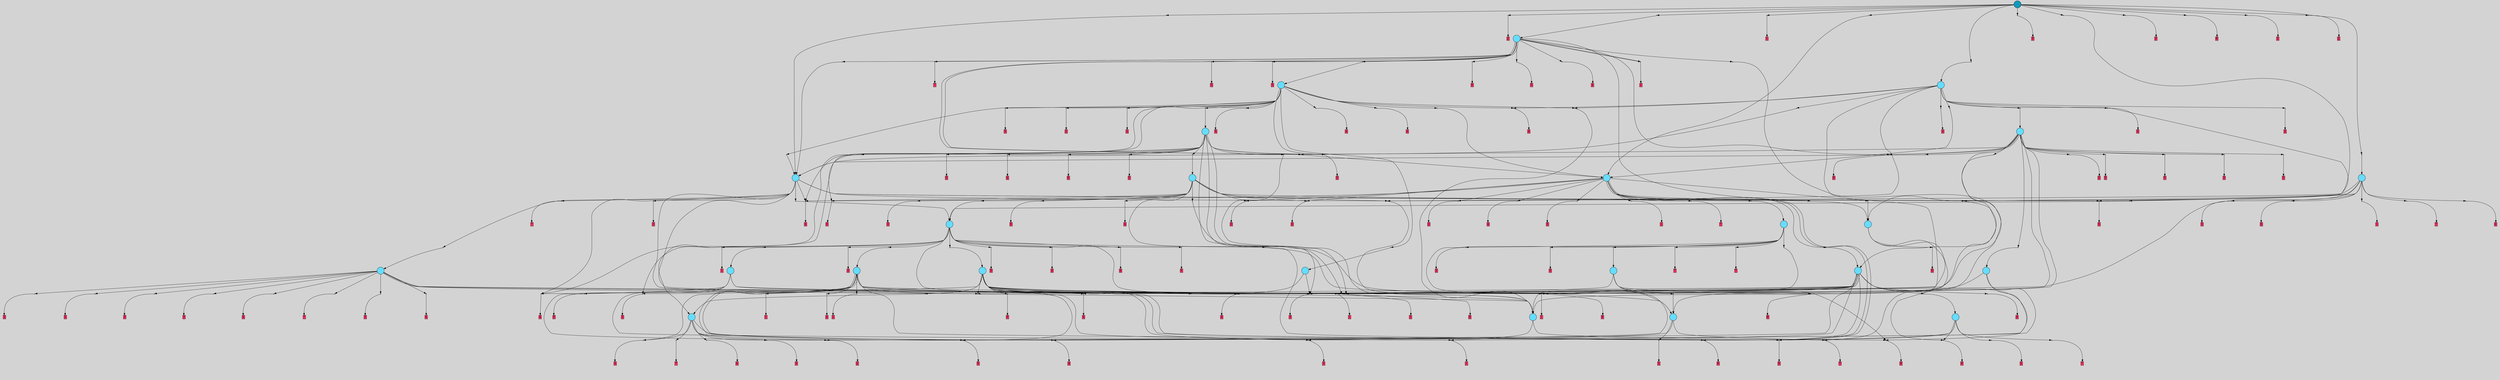// File exported with GEGELATI v1.3.1
// On the 2024-04-08 17:27:26
// With the File::TPGGraphDotExporter
digraph{
	graph[pad = "0.212, 0.055" bgcolor = lightgray]
	node[shape=circle style = filled label = ""]
		T0 [fillcolor="#66ddff"]
		T1 [fillcolor="#66ddff"]
		T2 [fillcolor="#66ddff"]
		T3 [fillcolor="#66ddff"]
		T6 [fillcolor="#66ddff"]
		T23 [fillcolor="#66ddff"]
		T25 [fillcolor="#66ddff"]
		T38 [fillcolor="#66ddff"]
		T56 [fillcolor="#66ddff"]
		T81 [fillcolor="#66ddff"]
		T87 [fillcolor="#66ddff"]
		T91 [fillcolor="#66ddff"]
		T127 [fillcolor="#66ddff"]
		T128 [fillcolor="#66ddff"]
		T158 [fillcolor="#66ddff"]
		T227 [fillcolor="#66ddff"]
		T231 [fillcolor="#66ddff"]
		T300 [fillcolor="#66ddff"]
		T365 [fillcolor="#66ddff"]
		T450 [fillcolor="#66ddff"]
		T513 [fillcolor="#66ddff"]
		T610 [fillcolor="#66ddff"]
		T669 [fillcolor="#66ddff"]
		T716 [fillcolor="#66ddff"]
		T877 [fillcolor="#1199bb"]
		P26369 [fillcolor="#cccccc" shape=point] //
		I26369 [shape=box style=invis label="7|7&4|5#3|7#3|2#2|6#0|0#0|0&#92;n11|3&0|4#4|6#2|0#0|6#4|6#3|1&#92;n1|1&1|1#2|4#2|0#1|2#4|5#4|3&#92;n3|5&0|1#0|4#0|6#0|3#4|6#3|7&#92;n8|1&4|2#4|3#3|2#4|1#1|0#4|6&#92;n6|0&3|1#1|7#3|5#4|2#1|0#3|7&#92;n6|4&3|6#0|2#1|7#0|7#2|3#3|5&#92;n8|5&4|7#2|4#1|2#4|0#4|6#4|4&#92;n"]
		P26369 -> I26369[style=invis]
		A16640 [fillcolor="#ff3366" shape=box margin=0.03 width=0 height=0 label="0"]
		T0 -> P26369 -> A16640
		P26370 [fillcolor="#cccccc" shape=point] //
		I26370 [shape=box style=invis label="4|3&2|5#1|3#4|7#3|4#0|0#1|3&#92;n7|2&1|2#2|6#1|4#0|4#0|5#4|6&#92;n0|1&3|7#4|6#4|6#1|5#0|6#3|0&#92;n9|1&1|3#2|1#1|1#3|0#2|2#4|1&#92;n11|1&4|0#4|3#3|5#1|6#2|2#0|0&#92;n9|7&3|3#3|7#4|1#2|5#1|3#2|2&#92;n10|2&3|6#4|6#2|5#3|5#0|3#3|3&#92;n6|5&2|3#1|4#3|4#0|4#3|2#0|4&#92;n2|7&1|3#2|7#1|4#4|1#1|5#3|1&#92;n6|7&0|2#2|4#1|1#0|4#0|4#2|3&#92;n"]
		P26370 -> I26370[style=invis]
		A16641 [fillcolor="#ff3366" shape=box margin=0.03 width=0 height=0 label="1"]
		T0 -> P26370 -> A16641
		P26371 [fillcolor="#cccccc" shape=point] //
		I26371 [shape=box style=invis label="8|3&1|6#1|6#3|0#2|5#3|7#0|5&#92;n1|4&3|0#3|0#2|2#4|7#2|0#4|2&#92;n10|4&3|4#2|3#3|5#1|0#3|1#1|1&#92;n7|0&0|2#3|1#3|4#4|0#3|7#3|0&#92;n1|0&3|2#0|2#3|0#0|2#2|2#1|3&#92;n10|1&0|4#2|1#3|5#2|1#2|3#3|3&#92;n0|6&1|0#4|5#4|1#1|1#0|3#4|3&#92;n1|3&2|7#1|5#1|3#1|3#2|5#4|7&#92;n7|3&3|7#3|1#0|1#0|0#0|4#3|4&#92;n7|7&4|3#2|1#4|3#0|0#0|0#1|6&#92;n"]
		P26371 -> I26371[style=invis]
		A16642 [fillcolor="#ff3366" shape=box margin=0.03 width=0 height=0 label="1"]
		T1 -> P26371 -> A16642
		P26372 [fillcolor="#cccccc" shape=point] //
		I26372 [shape=box style=invis label="10|0&0|5#2|2#2|2#2|5#0|4#3|1&#92;n4|6&2|6#1|3#3|0#0|7#4|5#1|2&#92;n6|3&0|4#4|3#4|1#1|0#4|6#2|4&#92;n0|3&2|0#4|4#2|5#3|1#0|2#3|3&#92;n"]
		P26372 -> I26372[style=invis]
		A16643 [fillcolor="#ff3366" shape=box margin=0.03 width=0 height=0 label="2"]
		T1 -> P26372 -> A16643
		P26373 [fillcolor="#cccccc" shape=point] //
		I26373 [shape=box style=invis label="6|1&4|1#2|2#0|7#2|7#2|5#2|4&#92;n11|5&4|2#2|6#4|6#2|6#2|7#1|6&#92;n3|6&0|3#1|6#4|2#4|4#2|1#2|1&#92;n1|3&2|0#4|3#2|4#3|2#2|6#4|1&#92;n0|6&1|2#3|5#1|1#0|2#0|4#1|3&#92;n5|6&3|4#3|7#1|4#3|6#0|2#1|5&#92;n8|4&4|2#0|1#2|6#1|7#1|6#0|5&#92;n4|1&0|5#3|6#4|2#0|5#3|7#1|2&#92;n9|4&2|1#0|0#0|1#1|3#0|6#2|3&#92;n"]
		P26373 -> I26373[style=invis]
		A16644 [fillcolor="#ff3366" shape=box margin=0.03 width=0 height=0 label="2"]
		T2 -> P26373 -> A16644
		P26374 [fillcolor="#cccccc" shape=point] //
		I26374 [shape=box style=invis label="8|7&2|3#2|3#3|0#0|7#0|0#0|1&#92;n7|3&0|3#4|1#4|2#0|5#3|3#2|5&#92;n9|3&0|7#0|6#4|6#3|7#4|4#3|7&#92;n5|4&4|0#2|6#3|1#1|5#3|1#3|2&#92;n2|3&0|7#4|3#4|7#1|7#2|5#0|6&#92;n11|2&4|2#2|5#4|7#4|6#0|4#2|2&#92;n3|4&2|4#0|5#2|4#1|0#0|2#3|2&#92;n9|3&1|2#1|1#2|5#4|5#3|1#3|7&#92;n6|1&2|3#2|3#0|6#1|5#4|3#0|7&#92;n5|2&4|5#3|5#4|6#4|7#3|4#0|2&#92;n"]
		P26374 -> I26374[style=invis]
		A16645 [fillcolor="#ff3366" shape=box margin=0.03 width=0 height=0 label="3"]
		T2 -> P26374 -> A16645
		P26375 [fillcolor="#cccccc" shape=point] //
		I26375 [shape=box style=invis label="6|7&1|4#2|2#2|0#4|2#2|7#0|5&#92;n3|3&0|3#0|3#4|2#2|1#0|3#1|2&#92;n2|2&0|6#0|0#4|2#1|3#1|3#2|0&#92;n8|1&3|6#1|7#2|1#4|4#1|7#0|5&#92;n4|4&0|6#0|2#2|5#4|1#4|7#3|0&#92;n"]
		P26375 -> I26375[style=invis]
		A16646 [fillcolor="#ff3366" shape=box margin=0.03 width=0 height=0 label="3"]
		T3 -> P26375 -> A16646
		P26376 [fillcolor="#cccccc" shape=point] //
		I26376 [shape=box style=invis label="1|6&1|6#1|5#3|1#0|7#3|7#1|5&#92;n9|1&2|2#2|5#3|6#4|6#1|1#0|0&#92;n4|7&3|5#1|3#4|5#0|1#1|4#0|1&#92;n11|4&4|1#1|0#3|3#3|5#2|1#3|0&#92;n4|7&0|0#4|5#2|6#2|3#3|2#2|4&#92;n1|4&1|1#0|3#4|0#0|5#3|0#2|7&#92;n7|0&1|3#4|7#4|6#3|3#1|4#4|7&#92;n6|7&0|1#1|7#3|7#4|0#1|6#0|4&#92;n"]
		P26376 -> I26376[style=invis]
		A16647 [fillcolor="#ff3366" shape=box margin=0.03 width=0 height=0 label="4"]
		T3 -> P26376 -> A16647
		P26377 [fillcolor="#cccccc" shape=point] //
		I26377 [shape=box style=invis label="11|1&1|6#4|7#3|3#4|1#4|4#2|5&#92;n6|7&2|7#0|6#4|6#2|3#1|7#2|3&#92;n10|4&0|2#4|3#0|5#2|4#2|4#3|6&#92;n10|5&0|7#3|0#4|0#3|3#0|6#1|4&#92;n8|5&0|1#3|6#4|7#1|5#3|6#3|1&#92;n9|0&2|1#3|4#0|1#3|5#3|4#1|5&#92;n7|5&3|3#2|6#4|6#0|2#4|5#1|1&#92;n"]
		P26377 -> I26377[style=invis]
		A16648 [fillcolor="#ff3366" shape=box margin=0.03 width=0 height=0 label="6"]
		T6 -> P26377 -> A16648
		P26378 [fillcolor="#cccccc" shape=point] //
		I26378 [shape=box style=invis label="5|1&3|2#3|6#3|5#0|0#2|5#2|0&#92;n10|2&3|7#0|7#4|2#1|3#2|4#2|6&#92;n4|5&4|4#2|0#3|0#4|2#3|7#0|0&#92;n7|1&1|6#2|0#0|3#0|5#4|0#1|4&#92;n"]
		P26378 -> I26378[style=invis]
		A16649 [fillcolor="#ff3366" shape=box margin=0.03 width=0 height=0 label="7"]
		T6 -> P26378 -> A16649
		P26379 [fillcolor="#cccccc" shape=point] //
		I26379 [shape=box style=invis label="11|4&2|1#4|4#1|0#4|6#4|3#4|4&#92;n"]
		P26379 -> I26379[style=invis]
		A16650 [fillcolor="#ff3366" shape=box margin=0.03 width=0 height=0 label="5"]
		T1 -> P26379 -> A16650
		T2 -> P26378
		P26380 [fillcolor="#cccccc" shape=point] //
		I26380 [shape=box style=invis label="11|7&0|1#0|5#3|3#0|5#0|5#1|7&#92;n9|0&3|0#0|7#0|1#1|6#1|6#0|6&#92;n"]
		P26380 -> I26380[style=invis]
		A16651 [fillcolor="#ff3366" shape=box margin=0.03 width=0 height=0 label="0"]
		T6 -> P26380 -> A16651
		T23 -> P26371
		T23 -> P26372
		P26381 [fillcolor="#cccccc" shape=point] //
		I26381 [shape=box style=invis label="7|7&4|5#3|7#3|2#2|6#0|0#0|0&#92;n3|5&0|1#0|4#0|6#0|3#4|6#3|7&#92;n1|1&1|1#2|4#2|0#1|2#4|5#4|3&#92;n11|3&0|4#4|6#2|0#0|6#4|6#3|1&#92;n8|1&4|2#4|3#3|2#4|1#1|0#4|6&#92;n6|0&3|1#1|7#3|5#4|2#1|0#3|7&#92;n8|5&4|7#2|2#1|2#4|0#4|6#4|4&#92;n"]
		P26381 -> I26381[style=invis]
		A16652 [fillcolor="#ff3366" shape=box margin=0.03 width=0 height=0 label="0"]
		T23 -> P26381 -> A16652
		T23 -> P26370
		T23 -> P26376
		P26382 [fillcolor="#cccccc" shape=point] //
		I26382 [shape=box style=invis label="5|7&1|4#4|6#4|6#4|1#3|5#2|7&#92;n2|2&1|6#0|0#4|2#1|3#1|3#2|0&#92;n8|1&3|6#1|7#2|1#4|4#1|7#0|5&#92;n6|7&1|4#2|2#2|0#4|2#2|7#0|5&#92;n4|4&0|6#0|2#2|5#4|1#4|7#3|0&#92;n"]
		P26382 -> I26382[style=invis]
		T25 -> P26382 -> T2
		T25 -> P26376
		P26383 [fillcolor="#cccccc" shape=point] //
		I26383 [shape=box style=invis label="5|6&4|3#0|2#4|1#1|1#2|4#1|6&#92;n8|2&3|3#0|7#3|6#2|3#4|4#0|0&#92;n11|6&4|7#4|1#2|4#3|6#4|1#1|0&#92;n"]
		P26383 -> I26383[style=invis]
		A16653 [fillcolor="#ff3366" shape=box margin=0.03 width=0 height=0 label="8"]
		T25 -> P26383 -> A16653
		T25 -> P26369
		P26384 [fillcolor="#cccccc" shape=point] //
		I26384 [shape=box style=invis label="11|4&2|1#1|4#1|0#4|6#4|0#4|4&#92;n6|0&3|2#0|5#1|6#3|7#0|6#4|6&#92;n"]
		P26384 -> I26384[style=invis]
		A16654 [fillcolor="#ff3366" shape=box margin=0.03 width=0 height=0 label="5"]
		T38 -> P26384 -> A16654
		P26385 [fillcolor="#cccccc" shape=point] //
		I26385 [shape=box style=invis label="8|5&4|2#0|2#1|2#3|4#0|1#4|4&#92;n2|1&4|4#3|6#2|0#1|7#3|5#4|6&#92;n"]
		P26385 -> I26385[style=invis]
		A16655 [fillcolor="#ff3366" shape=box margin=0.03 width=0 height=0 label="6"]
		T38 -> P26385 -> A16655
		P26386 [fillcolor="#cccccc" shape=point] //
		I26386 [shape=box style=invis label="8|7&4|6#4|1#3|7#2|2#3|5#2|3&#92;n1|3&0|6#1|0#3|1#4|2#2|1#0|6&#92;n7|1&0|7#2|6#0|5#4|1#0|4#2|6&#92;n8|3&2|3#2|3#4|6#2|2#2|3#4|3&#92;n3|1&3|4#4|3#2|0#4|1#1|7#0|3&#92;n11|2&0|7#2|0#4|6#3|3#0|6#0|6&#92;n2|6&4|2#3|4#3|2#3|5#0|4#1|2&#92;n"]
		P26386 -> I26386[style=invis]
		A16656 [fillcolor="#ff3366" shape=box margin=0.03 width=0 height=0 label="7"]
		T38 -> P26386 -> A16656
		P26387 [fillcolor="#cccccc" shape=point] //
		I26387 [shape=box style=invis label="5|4&4|7#0|2#1|0#0|6#1|6#2|5&#92;n8|0&0|5#2|2#2|2#2|5#0|4#2|1&#92;n3|6&2|5#0|3#2|0#3|3#4|4#2|2&#92;n"]
		P26387 -> I26387[style=invis]
		A16657 [fillcolor="#ff3366" shape=box margin=0.03 width=0 height=0 label="2"]
		T38 -> P26387 -> A16657
		T38 -> P26377
		T56 -> P26372
		T56 -> P26379
		P26388 [fillcolor="#cccccc" shape=point] //
		I26388 [shape=box style=invis label="1|6&1|6#1|5#3|1#0|7#3|7#1|5&#92;n4|7&3|5#1|3#4|5#0|1#1|4#0|1&#92;n9|1&2|2#2|2#3|6#4|6#1|1#0|0&#92;n11|4&4|1#1|0#3|3#3|5#2|1#3|0&#92;n4|7&0|0#4|5#2|6#2|3#3|2#2|4&#92;n6|7&0|1#1|7#3|7#4|0#1|6#0|4&#92;n7|0&1|3#3|7#4|6#3|3#1|4#4|7&#92;n"]
		P26388 -> I26388[style=invis]
		A16658 [fillcolor="#ff3366" shape=box margin=0.03 width=0 height=0 label="4"]
		T56 -> P26388 -> A16658
		P26389 [fillcolor="#cccccc" shape=point] //
		I26389 [shape=box style=invis label="6|7&1|4#2|2#2|0#4|2#2|7#0|5&#92;n2|2&0|6#0|0#4|2#1|3#1|3#2|0&#92;n4|4&1|6#0|2#2|5#4|1#4|7#3|0&#92;n8|1&3|6#1|7#2|1#4|4#1|7#0|5&#92;n3|7&1|2#4|6#0|0#0|0#4|3#0|4&#92;n"]
		P26389 -> I26389[style=invis]
		A16659 [fillcolor="#ff3366" shape=box margin=0.03 width=0 height=0 label="3"]
		T56 -> P26389 -> A16659
		P26390 [fillcolor="#cccccc" shape=point] //
		I26390 [shape=box style=invis label="2|0&4|2#3|4#3|2#3|5#0|4#1|2&#92;n1|3&0|6#1|0#3|1#4|2#2|1#0|6&#92;n11|2&0|7#2|0#4|6#3|3#0|6#0|6&#92;n8|3&2|3#2|3#4|6#2|2#2|3#4|3&#92;n0|7&4|6#4|1#3|3#2|2#3|5#2|3&#92;n3|2&0|4#3|5#0|7#4|3#3|0#4|5&#92;n"]
		P26390 -> I26390[style=invis]
		A16660 [fillcolor="#ff3366" shape=box margin=0.03 width=0 height=0 label="7"]
		T56 -> P26390 -> A16660
		P26391 [fillcolor="#cccccc" shape=point] //
		I26391 [shape=box style=invis label="1|6&1|6#1|5#3|1#0|7#3|7#1|5&#92;n9|1&2|2#2|5#3|6#4|6#1|1#0|0&#92;n4|7&0|0#4|5#2|6#2|3#3|2#2|4&#92;n11|4&4|1#1|0#3|3#3|5#2|1#3|0&#92;n4|7&3|5#1|3#4|5#0|1#1|4#0|1&#92;n1|4&1|1#0|3#4|0#0|7#3|0#2|7&#92;n7|0&1|3#4|7#4|6#3|3#1|4#4|7&#92;n6|7&0|1#1|7#3|7#4|0#1|6#0|4&#92;n"]
		P26391 -> I26391[style=invis]
		A16661 [fillcolor="#ff3366" shape=box margin=0.03 width=0 height=0 label="4"]
		T56 -> P26391 -> A16661
		P26392 [fillcolor="#cccccc" shape=point] //
		I26392 [shape=box style=invis label="6|7&1|4#2|2#2|0#4|2#2|7#0|5&#92;n2|2&0|6#0|0#4|2#1|3#1|3#2|0&#92;n3|3&0|3#0|3#4|2#2|1#0|3#1|2&#92;n8|1&3|6#1|7#2|1#4|4#1|1#0|5&#92;n7|0&2|0#0|7#0|7#1|5#3|0#3|4&#92;n4|4&0|6#0|2#2|5#4|1#4|7#3|0&#92;n"]
		P26392 -> I26392[style=invis]
		A16662 [fillcolor="#ff3366" shape=box margin=0.03 width=0 height=0 label="3"]
		T56 -> P26392 -> A16662
		P26393 [fillcolor="#cccccc" shape=point] //
		I26393 [shape=box style=invis label="8|1&1|2#4|3#3|2#4|1#1|0#4|6&#92;n6|0&3|1#1|7#3|5#4|2#1|0#3|7&#92;n7|0&1|3#3|6#2|2#4|1#4|0#1|3&#92;n8|7&1|4#2|2#1|0#0|7#3|0#4|5&#92;n3|7&1|5#3|7#3|5#1|6#4|5#2|5&#92;n9|6&1|5#1|6#4|7#1|7#0|3#0|3&#92;n3|5&0|1#0|4#0|6#0|3#4|6#3|7&#92;n1|1&1|1#2|4#2|0#1|2#4|5#4|3&#92;n"]
		P26393 -> I26393[style=invis]
		T81 -> P26393 -> T0
		T81 -> P26370
		T81 -> P26375
		P26394 [fillcolor="#cccccc" shape=point] //
		I26394 [shape=box style=invis label="1|6&3|7#4|6#2|0#3|5#1|0#1|4&#92;n4|0&2|3#3|4#4|2#4|7#1|5#0|1&#92;n1|5&1|7#2|2#3|1#4|2#1|6#1|6&#92;n"]
		P26394 -> I26394[style=invis]
		T81 -> P26394 -> T38
		T81 -> P26376
		P26395 [fillcolor="#cccccc" shape=point] //
		I26395 [shape=box style=invis label="11|4&2|6#2|2#0|1#4|0#1|2#1|7&#92;n4|2&2|7#3|3#2|1#2|2#0|7#2|1&#92;n1|0&3|5#3|3#0|1#3|3#2|6#3|4&#92;n0|1&0|2#4|6#2|2#0|7#2|6#0|1&#92;n6|5&3|7#0|2#0|1#0|7#3|7#1|3&#92;n6|0&0|2#3|3#1|5#4|7#3|7#0|3&#92;n6|2&4|3#3|0#4|7#1|3#0|6#3|0&#92;n2|0&0|5#1|5#4|7#2|5#4|1#1|6&#92;n0|2&1|2#4|1#0|4#0|7#3|5#1|4&#92;n5|6&1|3#2|2#4|7#3|5#1|1#0|6&#92;n"]
		P26395 -> I26395[style=invis]
		A16663 [fillcolor="#ff3366" shape=box margin=0.03 width=0 height=0 label="8"]
		T81 -> P26395 -> A16663
		T81 -> P26379
		T81 -> P26376
		P26396 [fillcolor="#cccccc" shape=point] //
		I26396 [shape=box style=invis label="4|7&0|0#4|5#2|6#2|3#3|2#2|4&#92;n9|1&2|2#2|5#3|6#4|6#1|1#0|0&#92;n4|7&3|5#1|3#4|5#4|1#1|4#0|1&#92;n1|6&1|6#1|5#3|1#0|7#3|7#1|5&#92;n1|4&1|1#0|3#4|0#0|5#3|0#2|7&#92;n7|0&1|3#4|7#4|6#3|3#1|4#4|7&#92;n6|7&0|1#1|7#3|7#4|0#1|6#0|4&#92;n"]
		P26396 -> I26396[style=invis]
		A16664 [fillcolor="#ff3366" shape=box margin=0.03 width=0 height=0 label="4"]
		T81 -> P26396 -> A16664
		T81 -> P26375
		T81 -> P26384
		P26397 [fillcolor="#cccccc" shape=point] //
		I26397 [shape=box style=invis label="6|7&1|4#2|2#2|0#4|2#2|7#0|5&#92;n3|3&0|3#0|0#4|2#2|1#0|3#3|2&#92;n5|5&2|1#3|4#4|6#1|1#3|3#4|0&#92;n2|2&0|6#0|6#4|2#1|3#1|3#2|0&#92;n7|4&0|0#0|6#4|3#1|2#0|2#3|3&#92;n3|0&0|4#1|2#2|7#2|6#3|2#4|6&#92;n"]
		P26397 -> I26397[style=invis]
		A16665 [fillcolor="#ff3366" shape=box margin=0.03 width=0 height=0 label="3"]
		T81 -> P26397 -> A16665
		T81 -> P26369
		P26398 [fillcolor="#cccccc" shape=point] //
		I26398 [shape=box style=invis label="1|6&1|6#1|5#3|1#0|7#3|7#1|5&#92;n9|1&2|2#2|5#3|6#4|6#1|1#0|0&#92;n4|7&3|5#1|3#4|1#0|1#1|4#0|1&#92;n11|4&4|1#1|0#3|3#3|5#2|1#3|0&#92;n4|7&0|0#4|5#2|6#2|3#3|2#2|4&#92;n7|0&1|3#4|7#4|6#3|3#1|4#4|7&#92;n1|4&1|1#0|3#4|0#0|5#3|0#2|7&#92;n6|7&0|1#1|7#3|7#4|0#1|6#0|4&#92;n"]
		P26398 -> I26398[style=invis]
		A16666 [fillcolor="#ff3366" shape=box margin=0.03 width=0 height=0 label="4"]
		T81 -> P26398 -> A16666
		T87 -> P26393
		P26399 [fillcolor="#cccccc" shape=point] //
		I26399 [shape=box style=invis label="4|2&2|1#4|1#4|3#1|6#2|7#1|7&#92;n9|7&1|3#3|2#4|1#2|5#1|3#2|2&#92;n7|5&1|2#0|6#1|4#0|4#0|6#4|6&#92;n10|2&3|6#4|6#2|5#3|5#0|3#3|3&#92;n4|6&2|3#1|4#1|7#3|1#1|6#1|5&#92;n1|7&0|4#2|2#0|7#3|5#1|2#4|2&#92;n3|4&1|1#2|1#4|6#3|3#2|7#0|5&#92;n6|0&0|2#2|4#1|1#0|5#0|4#2|3&#92;n4|6&4|3#4|4#1|0#4|6#4|3#2|2&#92;n"]
		P26399 -> I26399[style=invis]
		A16667 [fillcolor="#ff3366" shape=box margin=0.03 width=0 height=0 label="1"]
		T87 -> P26399 -> A16667
		T87 -> P26379
		P26400 [fillcolor="#cccccc" shape=point] //
		I26400 [shape=box style=invis label="8|6&1|6#1|5#3|1#3|7#3|7#1|5&#92;n9|1&2|2#2|5#3|6#4|6#1|1#0|0&#92;n6|1&0|1#1|7#3|7#4|0#1|6#0|4&#92;n4|6&0|0#4|5#2|6#2|3#3|2#2|4&#92;n0|0&1|3#4|7#4|6#3|3#1|4#4|7&#92;n1|4&1|1#0|3#4|0#0|5#3|0#2|7&#92;n3|5&1|4#0|1#3|6#1|5#4|1#1|7&#92;n11|4&4|1#1|0#3|3#3|5#2|1#3|0&#92;n"]
		P26400 -> I26400[style=invis]
		A16668 [fillcolor="#ff3366" shape=box margin=0.03 width=0 height=0 label="4"]
		T87 -> P26400 -> A16668
		P26401 [fillcolor="#cccccc" shape=point] //
		I26401 [shape=box style=invis label="11|4&2|6#2|2#0|1#4|0#1|2#1|7&#92;n4|2&2|7#3|3#2|1#2|2#0|7#2|1&#92;n1|0&3|3#3|3#0|1#3|3#2|6#3|4&#92;n0|1&0|2#4|6#2|2#0|7#2|6#0|1&#92;n6|5&3|7#0|2#0|1#0|7#3|7#1|3&#92;n6|0&0|2#3|3#1|5#4|7#3|7#0|3&#92;n6|2&4|3#3|0#4|7#1|3#0|6#3|0&#92;n2|0&0|5#1|5#4|7#2|5#4|1#1|6&#92;n5|6&1|3#2|2#4|7#3|5#1|1#0|6&#92;n3|6&1|7#4|4#4|0#1|0#0|7#1|6&#92;n"]
		P26401 -> I26401[style=invis]
		A16669 [fillcolor="#ff3366" shape=box margin=0.03 width=0 height=0 label="8"]
		T87 -> P26401 -> A16669
		T87 -> P26389
		P26402 [fillcolor="#cccccc" shape=point] //
		I26402 [shape=box style=invis label="0|0&2|0#0|7#2|2#2|4#3|3#0|5&#92;n"]
		P26402 -> I26402[style=invis]
		A16670 [fillcolor="#ff3366" shape=box margin=0.03 width=0 height=0 label="5"]
		T87 -> P26402 -> A16670
		T87 -> P26376
		P26403 [fillcolor="#cccccc" shape=point] //
		I26403 [shape=box style=invis label="6|1&4|1#2|2#0|7#2|7#2|5#2|4&#92;n0|0&2|6#0|0#0|4#4|3#2|3#1|2&#92;n11|5&4|4#2|6#4|6#2|6#2|7#1|6&#92;n5|6&3|4#3|7#1|4#3|6#0|2#1|5&#92;n8|4&4|2#2|1#2|6#1|7#1|6#0|5&#92;n9|4&2|1#0|0#0|1#2|3#0|6#2|3&#92;n4|1&0|5#3|6#4|2#0|5#3|7#1|2&#92;n3|6&0|3#1|6#4|2#4|4#2|1#2|1&#92;n"]
		P26403 -> I26403[style=invis]
		A16671 [fillcolor="#ff3366" shape=box margin=0.03 width=0 height=0 label="2"]
		T87 -> P26403 -> A16671
		T87 -> P26384
		T87 -> P26375
		T87 -> P26379
		T91 -> P26393
		T91 -> P26370
		P26404 [fillcolor="#cccccc" shape=point] //
		I26404 [shape=box style=invis label="11|0&4|6#2|5#0|1#1|1#4|7#4|3&#92;n2|1&0|2#4|0#1|4#4|4#2|6#0|7&#92;n10|4&3|5#1|5#0|4#0|4#2|1#0|7&#92;n0|2&2|3#3|1#2|3#4|6#2|2#2|0&#92;n6|2&1|6#1|6#2|0#1|1#0|1#1|1&#92;n10|0&3|6#2|0#3|4#1|6#0|2#0|4&#92;n11|7&3|6#2|1#3|0#2|2#3|3#3|6&#92;n11|5&1|5#1|7#2|5#2|6#0|1#1|7&#92;n1|7&1|5#0|3#2|0#3|5#1|6#0|4&#92;n10|3&1|0#1|6#4|1#4|6#3|7#1|2&#92;n"]
		P26404 -> I26404[style=invis]
		A16672 [fillcolor="#ff3366" shape=box margin=0.03 width=0 height=0 label="5"]
		T91 -> P26404 -> A16672
		T91 -> P26375
		T91 -> P26398
		T91 -> P26379
		T91 -> P26395
		T91 -> P26376
		P26405 [fillcolor="#cccccc" shape=point] //
		I26405 [shape=box style=invis label="1|0&4|1#1|0#2|5#1|1#3|5#4|4&#92;n1|7&4|1#2|3#4|1#0|5#2|1#2|7&#92;n"]
		P26405 -> I26405[style=invis]
		A16673 [fillcolor="#ff3366" shape=box margin=0.03 width=0 height=0 label="4"]
		T91 -> P26405 -> A16673
		T91 -> P26384
		T91 -> P26397
		P26406 [fillcolor="#cccccc" shape=point] //
		I26406 [shape=box style=invis label="9|0&2|4#4|1#2|3#4|3#1|5#2|6&#92;n9|5&3|6#3|4#1|0#4|3#0|0#2|2&#92;n8|2&1|2#3|2#3|1#2|1#0|1#0|7&#92;n2|3&1|4#0|4#4|4#2|3#4|0#2|5&#92;n1|1&1|3#2|4#1|5#0|0#2|7#4|3&#92;n6|7&0|7#2|0#2|7#4|1#3|4#0|4&#92;n7|4&4|3#4|2#2|2#0|1#4|2#2|3&#92;n3|3&1|2#4|1#4|6#2|6#4|2#2|2&#92;n"]
		P26406 -> I26406[style=invis]
		T91 -> P26406 -> T56
		P26407 [fillcolor="#cccccc" shape=point] //
		I26407 [shape=box style=invis label="6|7&1|4#2|2#2|0#4|2#2|7#0|5&#92;n8|1&3|6#1|7#2|1#4|4#1|7#0|5&#92;n2|2&0|6#0|0#4|2#1|3#1|3#2|0&#92;n10|0&2|6#1|0#0|5#0|4#2|0#0|1&#92;n4|4&0|6#0|2#2|5#3|1#4|7#3|0&#92;n"]
		P26407 -> I26407[style=invis]
		T91 -> P26407 -> T0
		T91 -> P26385
		T91 -> P26374
		T127 -> P26398
		P26408 [fillcolor="#cccccc" shape=point] //
		I26408 [shape=box style=invis label="11|4&2|1#4|4#1|0#4|6#4|3#4|4&#92;n3|6&2|1#4|7#1|2#1|7#0|1#1|4&#92;n"]
		P26408 -> I26408[style=invis]
		A16674 [fillcolor="#ff3366" shape=box margin=0.03 width=0 height=0 label="5"]
		T127 -> P26408 -> A16674
		P26409 [fillcolor="#cccccc" shape=point] //
		I26409 [shape=box style=invis label="8|6&1|6#1|5#3|1#3|7#3|7#1|5&#92;n9|1&2|2#2|5#3|6#4|6#1|1#0|0&#92;n6|1&0|1#1|7#3|7#4|0#1|6#0|4&#92;n4|6&0|0#4|5#2|6#2|3#3|2#2|4&#92;n1|4&1|1#0|3#4|0#0|5#3|0#2|7&#92;n0|0&1|3#4|7#4|6#3|3#1|4#4|7&#92;n3|3&1|4#0|1#3|6#1|5#4|1#1|7&#92;n11|4&4|1#1|0#3|3#3|5#2|1#3|0&#92;n"]
		P26409 -> I26409[style=invis]
		A16675 [fillcolor="#ff3366" shape=box margin=0.03 width=0 height=0 label="4"]
		T127 -> P26409 -> A16675
		P26410 [fillcolor="#cccccc" shape=point] //
		I26410 [shape=box style=invis label="11|4&2|6#2|2#0|1#4|0#1|2#1|7&#92;n0|1&0|2#4|6#2|2#0|7#2|6#0|1&#92;n3|6&1|7#4|4#4|0#1|0#0|7#1|6&#92;n1|0&3|3#3|3#0|1#3|3#2|6#3|4&#92;n4|2&2|7#3|3#2|1#2|2#0|7#2|1&#92;n6|5&3|7#0|2#0|1#0|7#3|7#1|3&#92;n6|0&0|2#3|3#1|5#4|7#3|7#0|3&#92;n6|6&4|3#3|0#4|7#1|3#0|6#3|0&#92;n2|0&0|5#1|5#3|7#2|5#4|1#1|6&#92;n1|7&0|1#1|5#0|4#1|5#2|6#2|2&#92;n"]
		P26410 -> I26410[style=invis]
		T127 -> P26410 -> T2
		T127 -> P26402
		P26411 [fillcolor="#cccccc" shape=point] //
		I26411 [shape=box style=invis label="4|7&3|5#1|3#4|5#0|1#1|4#0|1&#92;n11|4&4|1#1|0#3|3#3|3#2|1#3|0&#92;n1|6&1|6#1|5#3|1#0|7#3|7#1|5&#92;n6|7&2|1#1|7#3|7#4|0#1|6#0|4&#92;n8|3&3|4#0|3#2|4#2|5#3|6#1|3&#92;n4|7&3|0#4|3#2|6#2|3#3|2#2|4&#92;n"]
		P26411 -> I26411[style=invis]
		A16676 [fillcolor="#ff3366" shape=box margin=0.03 width=0 height=0 label="4"]
		T127 -> P26411 -> A16676
		P26412 [fillcolor="#cccccc" shape=point] //
		I26412 [shape=box style=invis label="6|0&3|2#0|5#1|6#3|7#0|6#4|5&#92;n"]
		P26412 -> I26412[style=invis]
		A16677 [fillcolor="#ff3366" shape=box margin=0.03 width=0 height=0 label="5"]
		T127 -> P26412 -> A16677
		T127 -> P26376
		P26413 [fillcolor="#cccccc" shape=point] //
		I26413 [shape=box style=invis label="11|4&2|1#1|4#1|5#4|6#4|0#4|4&#92;n6|0&3|2#0|5#1|6#3|7#0|6#4|6&#92;n"]
		P26413 -> I26413[style=invis]
		T127 -> P26413 -> T91
		P26414 [fillcolor="#cccccc" shape=point] //
		I26414 [shape=box style=invis label="4|3&2|5#1|3#4|7#3|4#0|0#1|3&#92;n7|2&1|2#2|6#1|4#0|4#0|5#4|6&#92;n9|7&3|3#3|7#4|1#2|5#1|3#2|2&#92;n9|1&1|3#2|1#1|1#3|0#2|2#4|1&#92;n11|1&4|0#4|3#3|5#1|6#2|2#0|0&#92;n0|1&3|7#4|6#4|6#1|5#0|6#3|0&#92;n10|2&3|6#4|6#2|5#3|5#0|3#3|3&#92;n6|5&2|3#1|4#3|4#0|4#3|2#0|4&#92;n2|7&1|3#2|7#1|4#3|1#1|5#3|1&#92;n6|7&0|2#2|4#1|1#0|4#0|4#2|3&#92;n"]
		P26414 -> I26414[style=invis]
		A16678 [fillcolor="#ff3366" shape=box margin=0.03 width=0 height=0 label="1"]
		T127 -> P26414 -> A16678
		P26415 [fillcolor="#cccccc" shape=point] //
		I26415 [shape=box style=invis label="3|3&0|3#0|3#4|2#2|1#0|3#1|2&#92;n6|7&1|4#2|2#2|0#4|2#2|7#0|5&#92;n2|5&0|6#0|0#4|2#1|3#1|3#2|0&#92;n11|1&2|2#3|0#4|4#3|4#0|1#2|1&#92;n8|1&3|6#1|7#2|1#4|4#1|7#0|5&#92;n4|4&0|6#0|2#2|5#4|1#4|7#3|0&#92;n"]
		P26415 -> I26415[style=invis]
		A16679 [fillcolor="#ff3366" shape=box margin=0.03 width=0 height=0 label="3"]
		T127 -> P26415 -> A16679
		P26416 [fillcolor="#cccccc" shape=point] //
		I26416 [shape=box style=invis label="5|7&4|3#2|1#4|3#0|0#0|0#1|6&#92;n10|4&3|4#2|3#3|5#1|0#3|1#1|1&#92;n0|6&1|0#4|5#4|1#1|1#0|3#4|3&#92;n1|0&3|2#0|2#3|0#0|2#2|2#1|3&#92;n10|1&0|4#2|1#3|5#2|1#2|3#3|3&#92;n7|0&0|2#3|1#3|4#4|0#3|5#3|0&#92;n1|3&2|7#1|5#1|3#1|3#2|5#4|7&#92;n7|3&3|7#3|1#0|1#0|0#0|4#3|4&#92;n"]
		P26416 -> I26416[style=invis]
		T127 -> P26416 -> T23
		P26417 [fillcolor="#cccccc" shape=point] //
		I26417 [shape=box style=invis label="1|2&3|6#3|3#0|4#1|5#2|5#0|0&#92;n6|0&3|2#0|5#1|6#3|7#0|6#4|6&#92;n"]
		P26417 -> I26417[style=invis]
		T127 -> P26417 -> T87
		P26418 [fillcolor="#cccccc" shape=point] //
		I26418 [shape=box style=invis label="1|6&1|6#1|5#3|1#0|7#3|7#1|5&#92;n4|7&3|5#1|3#4|1#0|1#1|4#0|1&#92;n9|1&2|2#2|5#3|6#4|6#1|1#0|0&#92;n8|6&3|7#3|5#3|7#0|0#4|7#3|7&#92;n11|4&4|1#1|0#3|3#3|5#2|1#3|0&#92;n4|7&0|0#4|5#2|6#2|3#3|2#2|4&#92;n7|0&1|3#4|7#4|6#3|3#1|4#4|7&#92;n1|4&1|1#0|3#4|0#0|5#3|0#2|7&#92;n6|7&0|1#1|7#3|7#4|0#1|6#0|4&#92;n"]
		P26418 -> I26418[style=invis]
		T128 -> P26418 -> T25
		P26419 [fillcolor="#cccccc" shape=point] //
		I26419 [shape=box style=invis label="6|0&3|2#0|5#1|6#3|7#0|6#4|6&#92;n11|4&4|0#0|6#0|7#2|0#1|7#2|1&#92;n"]
		P26419 -> I26419[style=invis]
		A16680 [fillcolor="#ff3366" shape=box margin=0.03 width=0 height=0 label="5"]
		T128 -> P26419 -> A16680
		P26420 [fillcolor="#cccccc" shape=point] //
		I26420 [shape=box style=invis label="0|0&3|5#0|1#4|2#1|4#4|0#4|3&#92;n3|4&1|4#3|4#2|4#4|6#0|5#1|6&#92;n0|6&3|1#4|0#2|6#3|4#2|4#1|5&#92;n7|1&1|6#2|3#0|3#0|5#4|3#1|4&#92;n"]
		P26420 -> I26420[style=invis]
		A16681 [fillcolor="#ff3366" shape=box margin=0.03 width=0 height=0 label="7"]
		T128 -> P26420 -> A16681
		P26421 [fillcolor="#cccccc" shape=point] //
		I26421 [shape=box style=invis label="8|1&1|2#4|3#3|2#4|1#1|0#4|6&#92;n7|0&1|3#3|2#2|2#4|1#4|0#1|3&#92;n8|7&1|4#2|2#1|0#0|7#3|0#4|5&#92;n0|7&0|4#4|6#3|6#2|2#3|7#3|1&#92;n9|6&1|5#1|6#4|7#1|7#0|3#0|3&#92;n1|1&1|1#2|4#2|0#1|2#4|5#4|3&#92;n3|5&0|1#0|4#0|6#0|3#4|6#3|7&#92;n3|7&1|5#3|7#3|5#1|6#4|5#2|5&#92;n"]
		P26421 -> I26421[style=invis]
		T128 -> P26421 -> T0
		T128 -> P26388
		P26422 [fillcolor="#cccccc" shape=point] //
		I26422 [shape=box style=invis label="8|3&2|3#2|3#4|6#2|2#2|3#4|3&#92;n1|3&0|6#1|0#3|1#4|2#2|1#0|0&#92;n11|2&0|7#2|0#4|6#3|3#0|6#0|6&#92;n2|0&4|2#3|4#3|2#3|5#0|4#1|2&#92;n0|7&4|6#4|1#3|3#2|2#3|5#2|3&#92;n"]
		P26422 -> I26422[style=invis]
		A16682 [fillcolor="#ff3366" shape=box margin=0.03 width=0 height=0 label="7"]
		T128 -> P26422 -> A16682
		P26423 [fillcolor="#cccccc" shape=point] //
		I26423 [shape=box style=invis label="2|2&0|6#0|6#4|2#1|3#1|3#2|0&#92;n5|0&1|1#2|2#4|6#1|5#3|3#2|0&#92;n3|3&3|3#0|5#4|2#2|1#0|3#3|2&#92;n"]
		P26423 -> I26423[style=invis]
		A16683 [fillcolor="#ff3366" shape=box margin=0.03 width=0 height=0 label="3"]
		T128 -> P26423 -> A16683
		P26424 [fillcolor="#cccccc" shape=point] //
		I26424 [shape=box style=invis label="1|0&0|0#1|7#2|3#4|3#0|1#1|0&#92;n6|7&3|7#1|1#2|2#3|6#3|6#3|6&#92;n9|3&4|4#0|7#3|6#3|2#1|0#1|6&#92;n7|4&0|5#0|4#4|7#1|5#4|2#2|2&#92;n2|7&3|1#3|6#0|4#3|0#4|5#4|1&#92;n8|7&4|2#2|5#1|3#3|2#1|0#2|0&#92;n3|3&1|3#0|3#4|2#2|1#0|4#1|2&#92;n9|4&3|4#4|7#3|7#1|6#4|3#1|4&#92;n10|6&2|7#0|5#3|6#3|1#2|3#3|1&#92;n"]
		P26424 -> I26424[style=invis]
		A16684 [fillcolor="#ff3366" shape=box margin=0.03 width=0 height=0 label="3"]
		T158 -> P26424 -> A16684
		T158 -> P26376
		P26425 [fillcolor="#cccccc" shape=point] //
		I26425 [shape=box style=invis label="6|7&1|4#2|2#2|0#4|2#2|7#0|5&#92;n2|2&0|6#0|0#4|2#1|3#1|3#2|0&#92;n8|2&0|1#3|5#3|1#0|1#4|4#2|1&#92;n3|3&0|3#0|3#4|2#2|1#0|3#1|2&#92;n8|1&3|6#1|5#2|1#4|4#1|7#0|5&#92;n4|4&0|6#0|2#2|5#4|1#4|7#3|0&#92;n"]
		P26425 -> I26425[style=invis]
		A16685 [fillcolor="#ff3366" shape=box margin=0.03 width=0 height=0 label="3"]
		T158 -> P26425 -> A16685
		P26426 [fillcolor="#cccccc" shape=point] //
		I26426 [shape=box style=invis label="3|7&0|3#0|3#2|2#2|1#0|3#1|2&#92;n5|1&2|5#1|6#2|0#0|2#3|4#0|0&#92;n0|0&4|5#3|2#2|6#0|4#2|4#2|2&#92;n2|2&0|6#0|0#4|2#1|3#1|4#2|0&#92;n0|4&3|2#2|4#2|7#2|6#3|4#1|7&#92;n"]
		P26426 -> I26426[style=invis]
		A16686 [fillcolor="#ff3366" shape=box margin=0.03 width=0 height=0 label="3"]
		T158 -> P26426 -> A16686
		P26427 [fillcolor="#cccccc" shape=point] //
		I26427 [shape=box style=invis label="6|3&4|4#3|5#1|6#0|1#2|5#0|2&#92;n4|7&0|0#4|5#2|6#2|3#3|2#2|4&#92;n6|7&0|1#1|7#3|7#4|0#1|6#0|4&#92;n9|1&2|2#2|5#3|6#4|6#1|1#0|0&#92;n1|6&1|6#1|5#3|1#0|7#3|7#1|5&#92;n1|4&1|1#0|3#4|5#0|5#3|0#2|7&#92;n7|0&1|3#4|7#4|6#3|3#1|4#4|7&#92;n11|0&4|1#1|0#3|3#3|5#2|1#3|0&#92;n"]
		P26427 -> I26427[style=invis]
		A16687 [fillcolor="#ff3366" shape=box margin=0.03 width=0 height=0 label="4"]
		T158 -> P26427 -> A16687
		T158 -> P26376
		T158 -> P26393
		P26428 [fillcolor="#cccccc" shape=point] //
		I26428 [shape=box style=invis label="8|3&2|3#2|3#4|6#2|2#2|3#4|3&#92;n0|3&2|0#4|4#4|1#1|6#3|3#3|7&#92;n1|3&0|6#1|0#3|1#4|2#2|1#0|6&#92;n11|2&0|7#2|0#4|6#3|3#0|6#0|6&#92;n2|0&4|2#3|4#3|2#3|5#0|4#1|2&#92;n0|7&4|6#4|1#3|3#0|2#3|5#2|3&#92;n"]
		P26428 -> I26428[style=invis]
		A16688 [fillcolor="#ff3366" shape=box margin=0.03 width=0 height=0 label="7"]
		T158 -> P26428 -> A16688
		P26429 [fillcolor="#cccccc" shape=point] //
		I26429 [shape=box style=invis label="2|7&1|4#4|2#1|4#3|7#1|5#2|7&#92;n8|5&3|5#2|7#0|3#2|7#2|7#3|7&#92;n10|5&4|4#0|6#4|7#0|2#0|4#3|0&#92;n2|7&2|0#3|2#3|1#4|7#4|7#0|7&#92;n10|0&1|6#3|6#2|3#2|7#0|7#1|2&#92;n6|6&2|6#1|3#2|6#3|2#0|7#0|2&#92;n8|2&2|4#0|6#0|0#4|0#2|6#2|3&#92;n9|3&4|7#4|3#2|2#1|5#1|7#0|1&#92;n10|6&0|1#4|4#2|1#1|7#0|1#3|7&#92;n6|3&1|6#4|2#0|4#2|2#0|0#0|4&#92;n"]
		P26429 -> I26429[style=invis]
		A16689 [fillcolor="#ff3366" shape=box margin=0.03 width=0 height=0 label="3"]
		T158 -> P26429 -> A16689
		P26430 [fillcolor="#cccccc" shape=point] //
		I26430 [shape=box style=invis label="7|6&4|0#2|5#2|6#3|6#1|3#0|1&#92;n1|1&4|3#2|2#0|2#4|7#3|4#3|3&#92;n0|1&0|5#3|0#4|1#2|7#0|6#4|2&#92;n3|2&0|2#3|4#2|5#3|0#1|7#2|6&#92;n10|7&1|5#1|3#3|1#0|5#4|5#2|6&#92;n10|2&4|4#3|2#1|0#2|7#3|6#4|3&#92;n3|6&1|0#1|2#0|1#4|2#4|7#2|4&#92;n6|6&0|2#0|4#3|2#4|4#2|6#1|0&#92;n1|4&1|1#0|3#4|0#2|4#3|0#2|7&#92;n5|0&1|7#2|0#3|4#3|7#0|0#1|1&#92;n"]
		P26430 -> I26430[style=invis]
		A16690 [fillcolor="#ff3366" shape=box margin=0.03 width=0 height=0 label="4"]
		T158 -> P26430 -> A16690
		P26431 [fillcolor="#cccccc" shape=point] //
		I26431 [shape=box style=invis label="1|3&2|7#1|5#1|3#1|3#2|5#4|7&#92;n1|4&3|0#3|0#2|2#4|7#2|0#4|2&#92;n10|4&3|4#2|3#3|5#1|0#3|1#1|1&#92;n7|0&0|2#3|1#3|4#4|0#3|7#3|0&#92;n1|0&3|2#0|2#3|0#0|2#2|2#1|3&#92;n10|1&3|4#2|1#3|5#2|1#2|3#3|3&#92;n0|6&1|0#4|5#4|1#1|1#0|3#4|3&#92;n8|3&1|6#1|6#3|0#2|5#3|7#0|5&#92;n7|3&3|7#3|1#0|1#0|0#0|4#3|4&#92;n7|7&4|3#2|1#4|3#0|0#0|0#1|6&#92;n"]
		P26431 -> I26431[style=invis]
		A16691 [fillcolor="#ff3366" shape=box margin=0.03 width=0 height=0 label="1"]
		T158 -> P26431 -> A16691
		P26432 [fillcolor="#cccccc" shape=point] //
		I26432 [shape=box style=invis label="3|0&3|2#0|5#1|6#3|7#0|6#4|5&#92;n"]
		P26432 -> I26432[style=invis]
		A16692 [fillcolor="#ff3366" shape=box margin=0.03 width=0 height=0 label="5"]
		T158 -> P26432 -> A16692
		P26433 [fillcolor="#cccccc" shape=point] //
		I26433 [shape=box style=invis label="11|6&1|3#3|1#1|5#2|1#0|4#3|5&#92;n3|0&2|0#4|7#2|2#1|0#1|6#1|3&#92;n8|1&3|2#0|3#3|5#4|1#1|4#4|6&#92;n7|7&4|5#0|1#2|3#2|6#2|7#0|3&#92;n3|7&1|4#3|7#3|5#1|0#4|5#2|5&#92;n1|1&1|1#2|4#2|0#1|2#4|3#4|3&#92;n7|3&1|4#2|0#1|7#4|0#1|0#4|2&#92;n0|6&3|3#1|3#0|6#0|7#0|0#2|3&#92;n11|6&3|5#3|1#1|1#1|2#0|2#1|6&#92;n"]
		P26433 -> I26433[style=invis]
		T227 -> P26433 -> T6
		P26434 [fillcolor="#cccccc" shape=point] //
		I26434 [shape=box style=invis label="2|2&4|2#4|0#2|4#0|3#0|5#0|7&#92;n2|2&0|6#1|0#4|2#1|3#1|3#2|0&#92;n3|3&0|3#0|1#4|6#2|1#0|3#1|2&#92;n11|2&3|3#0|2#3|1#4|1#4|5#2|3&#92;n5|0&2|0#3|5#1|6#1|3#1|7#0|2&#92;n"]
		P26434 -> I26434[style=invis]
		A16693 [fillcolor="#ff3366" shape=box margin=0.03 width=0 height=0 label="3"]
		T227 -> P26434 -> A16693
		P26435 [fillcolor="#cccccc" shape=point] //
		I26435 [shape=box style=invis label="8|0&1|4#1|5#2|0#4|7#3|7#4|1&#92;n11|4&2|1#1|4#1|3#4|6#4|0#4|4&#92;n6|7&3|7#3|3#1|5#3|0#2|7#2|1&#92;n8|1&0|7#1|3#4|6#4|7#0|7#4|2&#92;n1|3&1|0#1|1#0|3#3|2#1|3#1|5&#92;n"]
		P26435 -> I26435[style=invis]
		T227 -> P26435 -> T128
		P26436 [fillcolor="#cccccc" shape=point] //
		I26436 [shape=box style=invis label="7|2&1|2#2|6#1|4#0|4#0|6#4|6&#92;n2|6&3|7#2|3#3|5#2|3#1|7#1|1&#92;n4|3&2|5#1|3#4|7#3|2#0|0#1|3&#92;n10|2&3|6#4|6#2|5#1|5#0|3#3|3&#92;n9|7&3|5#3|7#0|1#4|5#1|3#2|2&#92;n8|0&2|5#2|0#4|6#3|2#3|2#2|1&#92;n5|6&2|6#4|7#3|3#2|5#4|1#2|0&#92;n11|1&0|0#3|5#3|7#0|1#3|4#2|1&#92;n6|5&0|3#1|4#3|4#0|4#3|2#0|4&#92;n0|1&3|7#0|6#4|6#1|5#4|6#3|0&#92;n"]
		P26436 -> I26436[style=invis]
		A16694 [fillcolor="#ff3366" shape=box margin=0.03 width=0 height=0 label="1"]
		T227 -> P26436 -> A16694
		P26437 [fillcolor="#cccccc" shape=point] //
		I26437 [shape=box style=invis label="5|1&3|2#3|6#3|5#0|0#2|5#2|0&#92;n0|6&3|1#1|1#2|6#3|4#2|4#1|5&#92;n1|0&1|1#0|3#3|7#0|7#2|2#1|1&#92;n9|6&1|1#3|6#2|6#0|1#0|4#0|2&#92;n1|4&0|2#3|3#2|4#4|3#2|4#0|4&#92;n"]
		P26437 -> I26437[style=invis]
		A16695 [fillcolor="#ff3366" shape=box margin=0.03 width=0 height=0 label="7"]
		T227 -> P26437 -> A16695
		P26438 [fillcolor="#cccccc" shape=point] //
		I26438 [shape=box style=invis label="2|1&4|4#3|6#2|0#1|7#3|5#4|6&#92;n1|0&3|2#0|1#3|0#1|0#3|0#3|4&#92;n8|5&4|2#0|2#1|2#3|4#2|1#4|4&#92;n"]
		P26438 -> I26438[style=invis]
		T227 -> P26438 -> T81
		T227 -> P26384
		P26439 [fillcolor="#cccccc" shape=point] //
		I26439 [shape=box style=invis label="4|0&1|0#2|5#1|4#4|7#0|3#2|1&#92;n11|3&2|1#1|2#2|6#4|4#0|6#2|1&#92;n4|0&2|1#2|0#1|2#0|1#4|6#4|5&#92;n"]
		P26439 -> I26439[style=invis]
		T227 -> P26439 -> T6
		P26440 [fillcolor="#cccccc" shape=point] //
		I26440 [shape=box style=invis label="3|0&2|7#1|1#3|4#0|7#3|0#4|4&#92;n0|3&0|4#4|3#4|1#1|0#4|6#2|4&#92;n0|3&2|0#4|4#2|5#3|1#0|2#3|3&#92;n4|7&2|6#4|4#3|0#0|7#4|5#1|2&#92;n"]
		P26440 -> I26440[style=invis]
		A16696 [fillcolor="#ff3366" shape=box margin=0.03 width=0 height=0 label="2"]
		T227 -> P26440 -> A16696
		P26441 [fillcolor="#cccccc" shape=point] //
		I26441 [shape=box style=invis label="6|7&4|6#2|0#3|1#3|3#1|3#0|4&#92;n5|7&2|5#3|2#1|3#3|3#1|5#0|6&#92;n7|7&0|5#3|7#3|2#2|6#0|1#0|0&#92;n5|5&3|0#3|1#4|3#2|4#1|7#0|5&#92;n8|2&1|0#0|5#1|3#1|4#4|6#4|0&#92;n4|0&2|6#4|4#3|3#2|0#3|7#1|5&#92;n5|3&4|1#3|0#4|6#2|5#1|3#1|1&#92;n1|1&0|2#3|3#4|7#0|5#1|1#0|7&#92;n7|0&1|1#3|1#4|1#2|3#4|2#0|4&#92;n"]
		P26441 -> I26441[style=invis]
		A16697 [fillcolor="#ff3366" shape=box margin=0.03 width=0 height=0 label="0"]
		T227 -> P26441 -> A16697
		T227 -> P26384
		P26442 [fillcolor="#cccccc" shape=point] //
		I26442 [shape=box style=invis label="1|7&1|5#0|3#2|0#3|5#1|6#0|4&#92;n2|6&0|2#4|0#1|4#4|4#2|6#0|7&#92;n6|2&1|6#1|6#2|0#1|1#0|1#1|1&#92;n10|4&3|5#1|5#0|4#0|4#2|1#0|7&#92;n10|0&3|6#2|0#3|4#1|6#0|2#0|4&#92;n11|0&4|6#3|5#0|1#1|1#4|7#4|3&#92;n11|5&1|5#1|7#2|5#2|6#0|1#1|7&#92;n11|7&3|6#2|1#3|0#1|2#3|3#3|6&#92;n10|3&1|0#1|6#4|1#4|6#3|7#1|2&#92;n"]
		P26442 -> I26442[style=invis]
		A16698 [fillcolor="#ff3366" shape=box margin=0.03 width=0 height=0 label="5"]
		T227 -> P26442 -> A16698
		P26443 [fillcolor="#cccccc" shape=point] //
		I26443 [shape=box style=invis label="4|7&0|0#4|5#2|6#2|3#3|2#2|4&#92;n4|7&3|5#1|5#4|5#0|1#1|4#0|1&#92;n1|0&1|3#2|6#1|3#0|4#0|7#0|4&#92;n7|0&1|3#3|7#4|6#3|3#1|4#4|7&#92;n8|0&2|4#0|1#0|4#2|7#4|6#0|7&#92;n6|6&1|6#1|5#3|1#1|7#3|7#1|5&#92;n"]
		P26443 -> I26443[style=invis]
		A16699 [fillcolor="#ff3366" shape=box margin=0.03 width=0 height=0 label="4"]
		T227 -> P26443 -> A16699
		P26444 [fillcolor="#cccccc" shape=point] //
		I26444 [shape=box style=invis label="6|0&0|2#0|5#1|6#3|7#0|6#4|6&#92;n"]
		P26444 -> I26444[style=invis]
		A16700 [fillcolor="#ff3366" shape=box margin=0.03 width=0 height=0 label="5"]
		T227 -> P26444 -> A16700
		P26445 [fillcolor="#cccccc" shape=point] //
		I26445 [shape=box style=invis label="11|4&2|6#2|2#0|1#4|0#1|2#1|7&#92;n0|1&0|2#4|6#2|2#0|7#2|6#0|1&#92;n1|7&0|1#1|5#0|4#1|5#2|6#2|2&#92;n1|5&3|3#3|3#0|1#3|3#2|6#3|4&#92;n6|5&3|7#0|2#0|1#0|7#3|7#1|3&#92;n4|2&2|7#3|3#2|1#2|2#0|7#2|1&#92;n6|2&4|3#3|0#4|7#1|3#0|6#3|0&#92;n2|0&0|5#1|5#3|7#2|5#4|1#1|6&#92;n3|6&1|7#4|4#4|0#1|0#0|7#1|6&#92;n"]
		P26445 -> I26445[style=invis]
		T231 -> P26445 -> T2
		P26446 [fillcolor="#cccccc" shape=point] //
		I26446 [shape=box style=invis label="6|0&3|2#0|5#1|6#1|7#0|6#4|5&#92;n"]
		P26446 -> I26446[style=invis]
		A16701 [fillcolor="#ff3366" shape=box margin=0.03 width=0 height=0 label="5"]
		T231 -> P26446 -> A16701
		P26447 [fillcolor="#cccccc" shape=point] //
		I26447 [shape=box style=invis label="4|7&0|0#4|5#2|6#2|2#3|2#2|4&#92;n1|4&1|1#0|3#4|0#0|5#3|0#2|7&#92;n1|3&3|4#2|7#3|4#4|2#3|5#4|0&#92;n6|6&2|5#4|5#4|0#4|0#1|5#1|1&#92;n11|4&4|1#1|2#3|3#3|5#2|1#3|0&#92;n8|0&2|6#3|5#4|2#4|0#2|0#0|0&#92;n6|0&4|4#2|5#2|5#2|2#1|6#0|1&#92;n8|0&0|2#4|1#0|2#2|5#3|2#2|7&#92;n"]
		P26447 -> I26447[style=invis]
		T231 -> P26447 -> T0
		T231 -> P26375
		P26448 [fillcolor="#cccccc" shape=point] //
		I26448 [shape=box style=invis label="4|0&4|4#0|5#3|0#4|0#3|0#1|6&#92;n8|5&4|7#4|0#3|7#2|0#4|1#3|0&#92;n6|5&1|0#2|4#2|0#4|7#0|6#1|3&#92;n8|1&1|5#0|7#0|0#2|5#1|1#1|7&#92;n0|7&1|1#2|0#1|3#3|5#1|0#4|1&#92;n"]
		P26448 -> I26448[style=invis]
		A16702 [fillcolor="#ff3366" shape=box margin=0.03 width=0 height=0 label="7"]
		T231 -> P26448 -> A16702
		T231 -> P26405
		P26449 [fillcolor="#cccccc" shape=point] //
		I26449 [shape=box style=invis label="1|4&4|4#3|6#0|4#2|7#4|1#1|2&#92;n6|0&3|1#1|7#3|5#4|2#1|0#3|7&#92;n6|4&3|6#0|2#4|7#0|7#2|2#3|5&#92;n1|1&1|1#2|4#2|0#1|2#4|5#4|3&#92;n7|1&4|5#0|7#3|2#2|6#0|0#0|0&#92;n3|5&0|7#0|4#0|6#0|3#4|6#3|7&#92;n8|5&4|5#2|0#1|2#4|0#4|6#4|4&#92;n6|0&0|5#3|4#3|7#2|2#0|7#1|5&#92;n2|0&2|2#3|7#4|3#2|7#4|0#3|5&#92;n"]
		P26449 -> I26449[style=invis]
		T231 -> P26449 -> T127
		P26450 [fillcolor="#cccccc" shape=point] //
		I26450 [shape=box style=invis label="9|2&0|7#2|6#0|5#1|5#3|6#2|3&#92;n1|0&3|3#3|2#0|5#4|3#0|5#4|1&#92;n"]
		P26450 -> I26450[style=invis]
		T231 -> P26450 -> T158
		P26451 [fillcolor="#cccccc" shape=point] //
		I26451 [shape=box style=invis label="4|7&4|2#2|0#2|1#0|2#1|6#4|0&#92;n8|1&3|6#1|5#2|5#4|4#1|7#0|1&#92;n11|1&2|7#0|3#0|3#3|0#3|2#3|1&#92;n2|0&0|7#3|2#3|6#4|4#1|6#0|6&#92;n"]
		P26451 -> I26451[style=invis]
		A16703 [fillcolor="#ff3366" shape=box margin=0.03 width=0 height=0 label="3"]
		T231 -> P26451 -> A16703
		P26452 [fillcolor="#cccccc" shape=point] //
		I26452 [shape=box style=invis label="1|4&4|2#0|3#3|3#3|2#2|5#2|5&#92;n6|1&3|6#3|2#3|4#4|7#1|4#2|2&#92;n10|5&4|7#4|6#0|0#4|6#1|2#3|1&#92;n11|0&3|6#4|5#0|6#3|0#1|4#2|2&#92;n7|0&2|4#1|4#4|4#4|1#4|0#0|0&#92;n4|7&3|5#0|0#4|2#0|1#1|4#0|4&#92;n7|1&4|7#2|6#2|2#3|6#0|6#4|1&#92;n5|3&4|0#1|2#1|0#4|0#3|4#3|3&#92;n"]
		P26452 -> I26452[style=invis]
		A16704 [fillcolor="#ff3366" shape=box margin=0.03 width=0 height=0 label="4"]
		T231 -> P26452 -> A16704
		T231 -> P26393
		P26453 [fillcolor="#cccccc" shape=point] //
		I26453 [shape=box style=invis label="11|4&3|3#2|6#1|0#3|7#1|0#3|7&#92;n9|7&3|3#3|7#4|1#2|5#1|3#2|2&#92;n0|1&3|7#4|6#4|6#1|5#0|6#3|0&#92;n6|7&1|3#0|6#4|7#4|2#1|7#0|5&#92;n11|1&4|0#4|3#3|5#1|6#2|2#0|0&#92;n11|7&0|0#2|4#1|6#0|4#0|4#2|3&#92;n10|5&0|2#4|1#1|4#1|0#0|3#0|5&#92;n4|3&2|5#1|3#4|7#3|4#0|0#1|3&#92;n6|6&2|3#1|4#3|4#0|4#3|2#0|4&#92;n4|0&1|6#2|7#2|6#0|0#0|2#0|6&#92;n"]
		P26453 -> I26453[style=invis]
		A16705 [fillcolor="#ff3366" shape=box margin=0.03 width=0 height=0 label="1"]
		T300 -> P26453 -> A16705
		T300 -> P26445
		T300 -> P26446
		T300 -> P26447
		P26454 [fillcolor="#cccccc" shape=point] //
		I26454 [shape=box style=invis label="4|0&4|4#0|5#3|0#4|0#3|0#1|6&#92;n1|4&4|3#4|6#1|6#2|0#4|1#3|2&#92;n0|7&1|1#2|0#1|3#3|5#1|0#4|1&#92;n6|5&1|0#2|4#2|0#4|7#0|6#1|3&#92;n8|1&1|5#0|7#0|0#2|5#1|1#1|7&#92;n"]
		P26454 -> I26454[style=invis]
		A16706 [fillcolor="#ff3366" shape=box margin=0.03 width=0 height=0 label="7"]
		T300 -> P26454 -> A16706
		P26455 [fillcolor="#cccccc" shape=point] //
		I26455 [shape=box style=invis label="1|7&4|1#2|3#4|1#0|5#2|1#0|7&#92;n1|0&4|1#1|0#2|5#1|1#3|5#4|4&#92;n"]
		P26455 -> I26455[style=invis]
		A16707 [fillcolor="#ff3366" shape=box margin=0.03 width=0 height=0 label="4"]
		T300 -> P26455 -> A16707
		P26456 [fillcolor="#cccccc" shape=point] //
		I26456 [shape=box style=invis label="10|1&1|2#2|2#3|3#4|4#1|6#0|6&#92;n1|4&4|4#3|6#0|4#2|7#4|1#1|2&#92;n6|4&3|6#0|2#4|7#0|7#2|2#3|5&#92;n1|1&1|1#2|4#2|0#1|2#4|5#4|3&#92;n7|1&4|5#0|7#3|2#2|6#0|0#0|0&#92;n3|5&0|7#4|4#0|6#0|3#4|6#3|7&#92;n6|0&0|5#3|4#3|7#2|2#0|7#1|5&#92;n8|5&4|5#2|0#1|2#4|0#4|6#4|4&#92;n2|0&2|2#3|7#4|3#2|7#4|0#3|5&#92;n"]
		P26456 -> I26456[style=invis]
		T300 -> P26456 -> T127
		P26457 [fillcolor="#cccccc" shape=point] //
		I26457 [shape=box style=invis label="7|3&1|5#2|3#0|5#2|7#4|2#0|1&#92;n6|7&0|3#2|4#4|7#1|7#3|2#4|2&#92;n4|7&4|2#2|2#2|1#0|2#1|6#4|0&#92;n8|1&3|6#1|5#2|5#4|4#1|7#0|1&#92;n2|0&0|7#3|2#3|6#4|4#1|6#0|6&#92;n"]
		P26457 -> I26457[style=invis]
		A16708 [fillcolor="#ff3366" shape=box margin=0.03 width=0 height=0 label="3"]
		T300 -> P26457 -> A16708
		P26458 [fillcolor="#cccccc" shape=point] //
		I26458 [shape=box style=invis label="2|4&4|4#0|2#1|5#1|7#3|4#3|6&#92;n1|7&0|1#2|7#0|3#3|7#1|6#2|4&#92;n5|0&0|3#4|7#4|5#0|2#4|1#3|5&#92;n11|4&0|2#2|2#0|2#4|7#0|4#2|0&#92;n2|2&3|5#4|1#4|1#4|4#2|2#1|2&#92;n"]
		P26458 -> I26458[style=invis]
		A16709 [fillcolor="#ff3366" shape=box margin=0.03 width=0 height=0 label="6"]
		T300 -> P26458 -> A16709
		T300 -> P26375
		P26459 [fillcolor="#cccccc" shape=point] //
		I26459 [shape=box style=invis label="11|4&2|6#2|2#0|1#4|0#1|2#1|7&#92;n0|1&0|2#4|6#2|2#0|7#2|6#0|1&#92;n1|7&0|1#1|5#0|4#1|5#2|6#2|2&#92;n1|5&3|3#3|3#0|1#3|3#2|6#3|4&#92;n6|5&3|7#0|2#0|1#0|7#3|7#1|3&#92;n3|5&2|7#3|4#3|6#4|5#2|4#4|4&#92;n2|0&0|5#1|5#3|7#2|5#4|1#1|6&#92;n6|2&4|3#3|0#4|7#1|3#0|6#3|0&#92;n4|2&2|7#3|3#2|1#2|2#0|7#2|1&#92;n3|6&4|7#4|4#4|0#1|0#0|7#1|6&#92;n"]
		P26459 -> I26459[style=invis]
		T365 -> P26459 -> T2
		T365 -> P26447
		P26460 [fillcolor="#cccccc" shape=point] //
		I26460 [shape=box style=invis label="0|6&1|1#2|1#0|0#4|2#2|4#2|0&#92;n1|7&4|1#2|3#4|1#0|5#2|1#2|7&#92;n1|0&4|1#1|0#2|5#1|1#3|5#4|4&#92;n"]
		P26460 -> I26460[style=invis]
		A16710 [fillcolor="#ff3366" shape=box margin=0.03 width=0 height=0 label="4"]
		T365 -> P26460 -> A16710
		P26461 [fillcolor="#cccccc" shape=point] //
		I26461 [shape=box style=invis label="7|1&4|5#0|7#3|2#2|6#0|0#0|0&#92;n6|0&3|1#1|7#3|5#4|2#1|0#3|7&#92;n6|4&3|6#0|2#4|7#0|7#2|2#3|5&#92;n1|1&1|1#2|4#2|0#1|2#4|5#4|3&#92;n1|4&4|4#3|6#0|4#2|7#4|1#1|2&#92;n3|5&0|7#0|4#0|6#0|3#4|6#3|7&#92;n8|5&4|2#2|0#1|2#4|0#4|6#4|4&#92;n6|0&0|5#3|4#3|7#2|2#0|7#1|5&#92;n2|0&2|2#3|7#4|3#2|7#4|0#3|5&#92;n"]
		P26461 -> I26461[style=invis]
		T365 -> P26461 -> T127
		P26462 [fillcolor="#cccccc" shape=point] //
		I26462 [shape=box style=invis label="0|2&1|4#2|3#2|7#1|6#3|4#2|7&#92;n4|7&4|2#2|0#2|1#0|2#4|6#4|0&#92;n2|0&0|7#3|2#3|6#4|4#1|6#0|6&#92;n8|1&3|6#1|5#2|5#4|4#1|7#0|1&#92;n"]
		P26462 -> I26462[style=invis]
		A16711 [fillcolor="#ff3366" shape=box margin=0.03 width=0 height=0 label="3"]
		T365 -> P26462 -> A16711
		T365 -> P26452
		T365 -> P26384
		P26463 [fillcolor="#cccccc" shape=point] //
		I26463 [shape=box style=invis label="11|0&4|6#2|5#0|1#1|1#4|7#4|3&#92;n10|4&3|5#1|5#0|4#0|4#2|1#0|7&#92;n6|6&3|2#1|6#1|2#3|1#0|0#1|7&#92;n2|1&0|2#4|0#1|4#4|4#2|6#0|7&#92;n0|2&2|3#3|1#2|3#4|6#2|2#2|0&#92;n6|2&1|6#1|6#2|0#1|1#0|1#1|1&#92;n10|4&3|6#4|0#3|4#1|6#0|2#0|4&#92;n8|1&0|6#4|7#4|1#3|1#1|3#0|5&#92;n1|7&1|5#0|3#2|0#3|5#1|6#0|4&#92;n10|3&1|0#1|6#4|1#4|6#3|7#1|2&#92;n"]
		P26463 -> I26463[style=invis]
		A16712 [fillcolor="#ff3366" shape=box margin=0.03 width=0 height=0 label="5"]
		T365 -> P26463 -> A16712
		T365 -> P26439
		T365 -> P26441
		T365 -> P26434
		P26464 [fillcolor="#cccccc" shape=point] //
		I26464 [shape=box style=invis label="6|0&3|1#1|7#3|5#4|2#1|0#3|7&#92;n7|0&1|3#3|6#2|2#4|1#4|0#1|3&#92;n3|5&0|1#0|4#0|6#0|3#4|6#3|7&#92;n3|7&1|5#3|7#3|5#1|6#4|5#2|5&#92;n9|6&1|5#1|6#4|7#1|7#0|3#0|3&#92;n8|7&1|4#2|2#1|3#0|7#3|0#4|5&#92;n1|1&1|1#2|4#2|0#1|2#4|5#4|3&#92;n"]
		P26464 -> I26464[style=invis]
		T450 -> P26464 -> T0
		P26465 [fillcolor="#cccccc" shape=point] //
		I26465 [shape=box style=invis label="11|0&4|6#2|5#0|1#1|1#4|7#4|3&#92;n2|1&0|2#4|0#1|4#4|4#2|6#0|7&#92;n10|4&3|5#1|5#0|4#0|4#2|1#0|7&#92;n11|7&3|6#2|1#3|0#2|2#3|3#3|6&#92;n6|2&1|6#1|6#2|0#1|1#0|1#1|1&#92;n10|0&3|6#2|0#3|4#1|6#0|2#0|4&#92;n0|2&2|3#3|1#3|3#4|6#2|2#2|0&#92;n11|5&1|5#1|7#2|5#2|6#0|1#1|7&#92;n1|7&1|5#0|3#2|0#3|5#1|6#0|4&#92;n10|3&1|0#1|6#4|1#4|6#3|7#1|2&#92;n"]
		P26465 -> I26465[style=invis]
		A16713 [fillcolor="#ff3366" shape=box margin=0.03 width=0 height=0 label="5"]
		T450 -> P26465 -> A16713
		P26466 [fillcolor="#cccccc" shape=point] //
		I26466 [shape=box style=invis label="9|1&2|2#2|5#3|6#4|6#1|1#0|0&#92;n1|1&1|4#1|5#0|5#3|7#3|0#4|4&#92;n6|7&0|1#1|7#3|7#4|0#1|6#0|4&#92;n1|4&1|1#0|3#4|0#0|5#3|0#2|7&#92;n4|7&0|3#4|5#2|6#2|3#3|2#2|4&#92;n10|5&4|0#2|5#0|4#2|6#2|1#0|5&#92;n7|0&1|3#4|7#4|5#3|3#1|4#4|7&#92;n11|4&4|3#1|0#3|3#3|5#2|1#3|0&#92;n4|7&3|5#1|3#4|1#0|1#1|4#0|1&#92;n"]
		P26466 -> I26466[style=invis]
		A16714 [fillcolor="#ff3366" shape=box margin=0.03 width=0 height=0 label="4"]
		T450 -> P26466 -> A16714
		P26467 [fillcolor="#cccccc" shape=point] //
		I26467 [shape=box style=invis label="11|4&2|6#1|2#0|1#4|0#1|2#1|7&#92;n6|5&3|7#0|2#0|1#0|7#3|7#1|3&#92;n9|4&2|3#2|1#0|4#0|4#1|4#0|6&#92;n6|0&0|2#3|3#1|5#4|7#3|7#0|3&#92;n11|4&3|2#1|6#3|5#3|7#1|0#3|1&#92;n0|2&1|2#4|1#0|4#0|7#0|5#1|4&#92;n6|2&4|3#3|0#4|7#1|3#0|6#0|0&#92;n2|0&0|5#3|5#4|7#2|6#4|1#1|6&#92;n"]
		P26467 -> I26467[style=invis]
		A16715 [fillcolor="#ff3366" shape=box margin=0.03 width=0 height=0 label="8"]
		T450 -> P26467 -> A16715
		T450 -> P26405
		T450 -> P26375
		P26468 [fillcolor="#cccccc" shape=point] //
		I26468 [shape=box style=invis label="6|0&3|2#0|5#1|6#3|7#3|6#4|6&#92;n"]
		P26468 -> I26468[style=invis]
		A16716 [fillcolor="#ff3366" shape=box margin=0.03 width=0 height=0 label="5"]
		T450 -> P26468 -> A16716
		T450 -> P26397
		P26469 [fillcolor="#cccccc" shape=point] //
		I26469 [shape=box style=invis label="6|7&0|7#2|0#0|7#4|3#3|4#0|5&#92;n3|5&3|0#2|1#2|4#1|1#4|2#0|1&#92;n4|1&1|7#0|2#2|0#4|6#2|0#2|4&#92;n1|4&4|2#3|0#3|2#0|2#4|6#3|1&#92;n10|0&4|7#2|0#2|1#4|1#0|4#2|3&#92;n0|3&3|7#0|3#4|0#2|2#1|5#4|0&#92;n1|6&1|3#2|4#1|5#0|0#2|7#4|3&#92;n6|5&0|1#3|4#4|7#4|5#1|4#0|6&#92;n9|3&0|6#2|7#4|0#0|2#1|3#2|6&#92;n6|3&1|3#0|3#1|6#0|3#4|2#1|5&#92;n"]
		P26469 -> I26469[style=invis]
		T450 -> P26469 -> T56
		T450 -> P26401
		P26470 [fillcolor="#cccccc" shape=point] //
		I26470 [shape=box style=invis label="1|0&3|3#3|3#0|1#3|3#2|6#3|4&#92;n4|2&2|7#3|3#2|1#2|2#0|7#2|1&#92;n3|4&2|3#2|6#0|0#0|0#1|5#4|3&#92;n11|4&2|6#2|2#0|1#4|0#1|2#1|7&#92;n6|2&4|3#3|0#4|7#1|3#0|6#3|0&#92;n6|5&3|7#0|2#0|1#0|7#3|7#1|3&#92;n5|6&1|3#2|2#4|7#3|5#1|1#0|6&#92;n0|1&0|2#4|6#2|2#0|7#2|6#0|1&#92;n6|0&0|2#3|3#1|5#4|7#3|7#0|3&#92;n3|6&1|7#4|2#4|0#1|2#0|7#1|6&#92;n"]
		P26470 -> I26470[style=invis]
		T450 -> P26470 -> T365
		P26471 [fillcolor="#cccccc" shape=point] //
		I26471 [shape=box style=invis label="10|0&3|6#2|0#3|4#1|6#0|2#0|4&#92;n7|5&3|6#2|4#3|7#1|0#3|5#3|0&#92;n2|6&0|2#4|0#1|4#4|4#2|6#0|7&#92;n10|4&3|5#1|5#0|4#0|4#2|1#0|7&#92;n1|7&1|5#0|3#2|0#3|5#1|6#0|4&#92;n11|0&4|6#0|5#0|1#1|1#4|7#4|3&#92;n11|5&1|5#1|7#2|5#2|6#0|1#1|7&#92;n11|7&3|6#2|1#3|0#1|2#3|3#3|6&#92;n10|3&1|0#1|6#4|1#4|6#3|7#1|2&#92;n"]
		P26471 -> I26471[style=invis]
		A16717 [fillcolor="#ff3366" shape=box margin=0.03 width=0 height=0 label="5"]
		T450 -> P26471 -> A16717
		P26472 [fillcolor="#cccccc" shape=point] //
		I26472 [shape=box style=invis label="0|6&4|0#3|2#2|2#0|2#2|1#3|3&#92;n3|0&1|6#0|1#2|0#4|3#1|3#3|7&#92;n"]
		P26472 -> I26472[style=invis]
		T450 -> P26472 -> T227
		P26473 [fillcolor="#cccccc" shape=point] //
		I26473 [shape=box style=invis label="2|5&0|6#0|0#4|2#1|3#1|3#2|0&#92;n3|5&1|6#0|0#2|2#4|5#0|5#1|2&#92;n1|0&2|5#3|0#4|7#3|3#0|3#4|4&#92;n6|7&3|0#3|7#0|6#4|1#2|1#1|2&#92;n3|4&1|1#1|1#4|1#2|7#3|2#1|1&#92;n9|2&1|7#1|3#0|3#4|4#4|5#1|5&#92;n"]
		P26473 -> I26473[style=invis]
		A16718 [fillcolor="#ff3366" shape=box margin=0.03 width=0 height=0 label="3"]
		T513 -> P26473 -> A16718
		P26474 [fillcolor="#cccccc" shape=point] //
		I26474 [shape=box style=invis label="9|0&4|2#2|2#4|4#1|7#2|5#2|5&#92;n"]
		P26474 -> I26474[style=invis]
		T513 -> P26474 -> T231
		P26475 [fillcolor="#cccccc" shape=point] //
		I26475 [shape=box style=invis label="3|0&4|4#2|7#1|3#4|7#0|2#4|6&#92;n10|0&4|5#2|2#2|2#0|5#0|4#3|1&#92;n6|3&0|4#4|3#4|1#1|0#4|6#2|4&#92;n"]
		P26475 -> I26475[style=invis]
		A16719 [fillcolor="#ff3366" shape=box margin=0.03 width=0 height=0 label="2"]
		T513 -> P26475 -> A16719
		P26476 [fillcolor="#cccccc" shape=point] //
		I26476 [shape=box style=invis label="10|0&4|3#3|3#3|7#2|1#0|5#4|7&#92;n7|0&4|0#2|7#4|6#0|6#2|6#3|4&#92;n3|5&1|6#2|1#2|7#2|2#2|0#1|3&#92;n"]
		P26476 -> I26476[style=invis]
		A16720 [fillcolor="#ff3366" shape=box margin=0.03 width=0 height=0 label="2"]
		T513 -> P26476 -> A16720
		P26477 [fillcolor="#cccccc" shape=point] //
		I26477 [shape=box style=invis label="4|5&0|1#3|0#2|7#1|1#3|1#0|5&#92;n4|7&0|0#4|5#2|6#2|3#0|2#2|4&#92;n3|0&4|1#4|4#3|5#0|2#3|0#2|7&#92;n11|4&4|1#1|0#3|3#3|5#2|1#3|0&#92;n1|4&1|1#0|3#4|0#0|5#3|0#2|7&#92;n4|7&3|5#1|3#4|1#0|1#1|4#0|1&#92;n0|6&2|6#3|0#3|4#1|6#0|7#1|1&#92;n6|7&0|1#1|7#3|7#4|0#1|6#0|4&#92;n9|5&2|2#2|5#3|6#4|6#1|1#0|0&#92;n2|6&0|0#3|5#0|1#1|7#0|3#0|6&#92;n"]
		P26477 -> I26477[style=invis]
		A16721 [fillcolor="#ff3366" shape=box margin=0.03 width=0 height=0 label="4"]
		T513 -> P26477 -> A16721
		P26478 [fillcolor="#cccccc" shape=point] //
		I26478 [shape=box style=invis label="6|2&4|3#3|0#4|7#1|3#0|6#3|0&#92;n4|2&2|7#3|3#2|1#2|2#0|7#2|1&#92;n1|0&3|3#3|3#0|1#3|3#2|6#3|4&#92;n0|1&0|0#4|6#2|2#0|7#2|6#0|1&#92;n6|5&3|7#0|2#0|1#0|7#3|7#1|3&#92;n2|0&0|5#1|5#4|7#2|5#4|1#1|6&#92;n6|0&0|2#3|3#1|5#4|7#3|7#3|3&#92;n5|6&1|3#2|2#4|7#3|5#1|1#0|6&#92;n3|2&1|1#0|4#4|4#2|4#4|0#4|4&#92;n11|4&2|6#2|2#0|1#4|0#1|2#1|7&#92;n"]
		P26478 -> I26478[style=invis]
		T513 -> P26478 -> T450
		P26479 [fillcolor="#cccccc" shape=point] //
		I26479 [shape=box style=invis label="1|4&1|5#3|1#3|3#4|0#4|2#4|1&#92;n9|2&0|1#2|3#1|2#4|2#3|1#2|1&#92;n8|0&3|1#0|5#1|5#3|0#3|2#3|6&#92;n11|6&1|0#3|5#4|0#0|6#3|6#2|7&#92;n"]
		P26479 -> I26479[style=invis]
		A16722 [fillcolor="#ff3366" shape=box margin=0.03 width=0 height=0 label="5"]
		T513 -> P26479 -> A16722
		T513 -> P26468
		T513 -> P26452
		P26480 [fillcolor="#cccccc" shape=point] //
		I26480 [shape=box style=invis label="8|6&3|2#3|1#1|2#1|1#2|5#2|7&#92;n10|4&3|5#1|5#0|4#0|4#2|1#0|7&#92;n7|5&3|6#2|4#3|7#1|0#3|5#3|0&#92;n2|6&0|2#4|0#1|4#4|4#2|6#0|7&#92;n10|0&3|6#2|0#3|4#1|6#0|2#0|4&#92;n1|7&1|5#0|3#2|0#3|5#1|6#0|4&#92;n11|0&4|6#0|5#0|1#1|1#4|7#4|3&#92;n11|5&1|5#1|7#2|5#2|6#0|1#1|7&#92;n10|6&1|0#1|6#4|1#4|6#3|7#1|2&#92;n"]
		P26480 -> I26480[style=invis]
		T513 -> P26480 -> T3
		P26481 [fillcolor="#cccccc" shape=point] //
		I26481 [shape=box style=invis label="9|2&1|0#1|6#2|7#3|4#3|5#2|5&#92;n10|6&3|1#0|0#3|6#1|0#3|6#2|2&#92;n1|1&2|1#4|5#3|1#2|1#4|6#1|0&#92;n1|2&1|1#4|4#2|0#1|2#4|5#4|3&#92;n7|0&1|3#3|6#2|0#4|1#4|0#1|3&#92;n3|7&0|0#3|0#4|7#1|2#4|3#3|5&#92;n9|1&3|3#3|1#4|5#0|6#3|2#2|4&#92;n"]
		P26481 -> I26481[style=invis]
		T513 -> P26481 -> T0
		P26482 [fillcolor="#cccccc" shape=point] //
		I26482 [shape=box style=invis label="3|0&1|6#0|1#2|0#4|3#3|3#3|7&#92;n0|6&4|0#3|2#2|2#0|2#2|1#3|3&#92;n"]
		P26482 -> I26482[style=invis]
		T513 -> P26482 -> T227
		P26483 [fillcolor="#cccccc" shape=point] //
		I26483 [shape=box style=invis label="6|4&2|6#3|0#2|6#3|1#4|6#2|5&#92;n8|5&0|3#3|7#1|4#4|2#2|7#4|4&#92;n1|3&1|6#1|5#3|1#0|7#3|7#1|5&#92;n7|0&1|3#4|7#4|6#3|3#0|4#4|7&#92;n7|0&1|7#0|5#4|6#2|4#2|0#3|0&#92;n11|4&4|1#1|0#3|3#3|5#2|0#3|0&#92;n5|4&1|1#0|3#4|0#3|5#3|0#2|7&#92;n4|7&0|0#4|5#2|6#2|3#3|2#2|4&#92;n0|1&0|3#4|7#3|0#3|5#2|4#4|2&#92;n"]
		P26483 -> I26483[style=invis]
		A16723 [fillcolor="#ff3366" shape=box margin=0.03 width=0 height=0 label="4"]
		T513 -> P26483 -> A16723
		T513 -> P26442
		P26484 [fillcolor="#cccccc" shape=point] //
		I26484 [shape=box style=invis label="6|7&0|1#1|7#3|7#4|0#1|6#0|4&#92;n4|7&3|5#1|3#4|1#0|1#1|4#0|1&#92;n3|5&4|1#4|4#3|5#0|2#3|0#2|7&#92;n5|0&1|3#4|7#4|6#3|7#1|4#4|7&#92;n4|7&0|0#4|5#2|6#2|3#0|2#2|4&#92;n6|4&3|5#3|1#0|3#4|3#2|3#1|1&#92;n0|6&2|6#0|0#3|4#1|6#0|7#3|1&#92;n11|4&4|1#1|0#3|3#3|5#2|1#3|0&#92;n1|6&1|6#1|5#3|1#0|7#3|7#1|5&#92;n1|4&1|1#0|3#4|0#0|5#3|0#2|7&#92;n"]
		P26484 -> I26484[style=invis]
		A16724 [fillcolor="#ff3366" shape=box margin=0.03 width=0 height=0 label="4"]
		T513 -> P26484 -> A16724
		P26485 [fillcolor="#cccccc" shape=point] //
		I26485 [shape=box style=invis label="2|6&4|4#3|6#2|0#1|7#3|5#4|6&#92;n8|5&4|2#0|2#1|2#3|4#2|1#4|4&#92;n1|0&3|2#0|1#3|0#1|0#3|0#3|4&#92;n2|0&3|4#1|7#2|7#2|2#2|5#3|2&#92;n"]
		P26485 -> I26485[style=invis]
		T610 -> P26485 -> T81
		P26486 [fillcolor="#cccccc" shape=point] //
		I26486 [shape=box style=invis label="5|3&4|5#2|5#3|2#1|6#0|0#1|7&#92;n6|5&0|4#1|7#1|2#2|7#3|6#2|0&#92;n7|0&1|0#3|6#0|5#2|1#1|5#3|6&#92;n"]
		P26486 -> I26486[style=invis]
		T610 -> P26486 -> T1
		P26487 [fillcolor="#cccccc" shape=point] //
		I26487 [shape=box style=invis label="9|0&3|3#3|7#3|2#1|4#2|6#3|4&#92;n"]
		P26487 -> I26487[style=invis]
		A16725 [fillcolor="#ff3366" shape=box margin=0.03 width=0 height=0 label="5"]
		T610 -> P26487 -> A16725
		P26488 [fillcolor="#cccccc" shape=point] //
		I26488 [shape=box style=invis label="8|0&3|4#0|2#2|7#0|0#0|6#2|4&#92;n3|5&2|7#3|5#0|4#0|5#1|0#0|0&#92;n0|4&0|5#2|6#0|2#0|2#0|2#1|1&#92;n6|6&0|7#2|6#4|1#4|4#2|0#0|0&#92;n"]
		P26488 -> I26488[style=invis]
		A16726 [fillcolor="#ff3366" shape=box margin=0.03 width=0 height=0 label="5"]
		T610 -> P26488 -> A16726
		P26489 [fillcolor="#cccccc" shape=point] //
		I26489 [shape=box style=invis label="6|7&1|4#2|2#2|0#4|2#2|7#0|5&#92;n3|3&0|3#0|3#4|2#2|1#0|3#0|2&#92;n4|4&0|6#0|2#2|5#4|1#4|7#3|0&#92;n3|0&1|2#4|4#2|6#4|4#2|1#2|4&#92;n1|1&3|6#2|6#3|7#4|0#0|0#1|1&#92;n2|2&0|6#0|0#4|2#1|3#1|3#2|0&#92;n"]
		P26489 -> I26489[style=invis]
		A16727 [fillcolor="#ff3366" shape=box margin=0.03 width=0 height=0 label="3"]
		T610 -> P26489 -> A16727
		P26490 [fillcolor="#cccccc" shape=point] //
		I26490 [shape=box style=invis label="9|0&4|2#2|6#0|4#1|7#2|5#2|7&#92;n"]
		P26490 -> I26490[style=invis]
		T610 -> P26490 -> T231
		T610 -> P26472
		P26491 [fillcolor="#cccccc" shape=point] //
		I26491 [shape=box style=invis label="5|6&1|3#2|2#4|7#3|5#1|1#0|6&#92;n4|2&2|7#3|3#2|1#2|2#0|7#2|1&#92;n1|0&3|3#3|3#0|1#3|3#2|6#3|4&#92;n0|1&0|2#4|6#2|2#0|7#2|6#0|1&#92;n6|5&3|7#0|2#0|1#0|7#3|7#1|3&#92;n3|2&1|1#0|4#4|4#2|4#0|0#4|4&#92;n6|0&0|2#3|3#1|5#4|7#3|7#3|3&#92;n6|2&4|3#3|0#4|7#1|3#0|6#3|0&#92;n2|0&0|5#1|5#4|7#2|5#4|1#1|6&#92;n11|4&2|6#2|2#0|1#4|0#1|2#1|7&#92;n"]
		P26491 -> I26491[style=invis]
		A16728 [fillcolor="#ff3366" shape=box margin=0.03 width=0 height=0 label="8"]
		T610 -> P26491 -> A16728
		P26492 [fillcolor="#cccccc" shape=point] //
		I26492 [shape=box style=invis label="11|4&2|5#4|5#3|4#2|0#2|6#1|4&#92;n11|2&3|2#1|4#4|6#1|1#0|3#3|1&#92;n3|0&3|2#0|5#4|6#3|7#1|4#2|4&#92;n"]
		P26492 -> I26492[style=invis]
		A16729 [fillcolor="#ff3366" shape=box margin=0.03 width=0 height=0 label="5"]
		T610 -> P26492 -> A16729
		T610 -> P26376
		T610 -> P26431
		P26493 [fillcolor="#cccccc" shape=point] //
		I26493 [shape=box style=invis label="3|4&2|1#2|5#4|6#3|7#4|1#2|1&#92;n6|3&0|4#4|3#4|1#1|0#4|7#2|4&#92;n9|0&0|4#2|4#0|0#3|5#0|0#3|4&#92;n1|6&2|6#1|3#3|0#0|7#4|6#1|2&#92;n"]
		P26493 -> I26493[style=invis]
		A16730 [fillcolor="#ff3366" shape=box margin=0.03 width=0 height=0 label="2"]
		T610 -> P26493 -> A16730
		T610 -> P26401
		T610 -> P26491
		P26494 [fillcolor="#cccccc" shape=point] //
		I26494 [shape=box style=invis label="9|0&4|2#2|2#4|4#1|7#2|5#4|5&#92;n"]
		P26494 -> I26494[style=invis]
		T669 -> P26494 -> T231
		P26495 [fillcolor="#cccccc" shape=point] //
		I26495 [shape=box style=invis label="3|5&1|6#2|1#2|7#2|2#2|0#1|3&#92;n7|0&4|0#2|7#2|6#0|6#2|6#3|4&#92;n"]
		P26495 -> I26495[style=invis]
		A16731 [fillcolor="#ff3366" shape=box margin=0.03 width=0 height=0 label="2"]
		T669 -> P26495 -> A16731
		T669 -> P26477
		P26496 [fillcolor="#cccccc" shape=point] //
		I26496 [shape=box style=invis label="6|2&4|3#3|0#4|7#1|3#0|6#3|0&#92;n4|2&2|7#3|3#2|1#2|2#0|7#2|1&#92;n1|0&3|3#3|3#0|1#3|3#1|6#3|4&#92;n0|1&0|0#4|6#2|2#0|7#2|6#0|1&#92;n11|4&2|6#2|2#0|1#4|0#1|2#1|7&#92;n2|0&0|5#1|5#4|7#2|5#4|1#1|6&#92;n6|0&0|2#3|3#1|5#4|7#3|7#3|3&#92;n3|2&1|1#0|4#4|4#2|4#4|0#4|4&#92;n6|5&3|7#0|2#0|1#0|7#3|7#1|3&#92;n"]
		P26496 -> I26496[style=invis]
		T669 -> P26496 -> T610
		T669 -> P26481
		P26497 [fillcolor="#cccccc" shape=point] //
		I26497 [shape=box style=invis label="1|7&1|5#0|3#2|3#3|5#1|6#0|4&#92;n2|6&0|2#4|0#1|4#4|4#2|6#0|7&#92;n6|2&1|6#1|6#2|0#1|1#0|1#1|1&#92;n10|4&3|5#1|5#0|4#0|4#2|1#0|7&#92;n10|0&3|6#2|0#3|4#1|6#0|2#0|4&#92;n11|0&4|6#3|5#0|1#1|1#4|7#4|3&#92;n11|5&1|5#1|7#2|5#2|6#0|1#1|7&#92;n10|3&1|0#1|6#4|1#4|6#3|7#1|2&#92;n11|7&3|6#2|1#3|0#1|2#3|3#3|6&#92;n9|1&4|3#2|3#4|1#4|0#0|1#3|0&#92;n"]
		P26497 -> I26497[style=invis]
		A16732 [fillcolor="#ff3366" shape=box margin=0.03 width=0 height=0 label="5"]
		T669 -> P26497 -> A16732
		T669 -> P26446
		P26498 [fillcolor="#cccccc" shape=point] //
		I26498 [shape=box style=invis label="0|0&4|0#3|2#4|2#0|2#2|1#3|3&#92;n3|0&1|6#0|1#2|0#4|3#1|3#3|7&#92;n"]
		P26498 -> I26498[style=invis]
		T669 -> P26498 -> T227
		P26499 [fillcolor="#cccccc" shape=point] //
		I26499 [shape=box style=invis label="0|0&1|2#3|7#3|4#1|2#1|2#4|1&#92;n10|2&3|4#3|5#0|0#3|6#4|3#4|5&#92;n1|2&1|4#4|3#0|6#2|4#1|7#3|2&#92;n3|6&4|1#1|4#1|2#0|1#3|2#4|6&#92;n"]
		P26499 -> I26499[style=invis]
		A16733 [fillcolor="#ff3366" shape=box margin=0.03 width=0 height=0 label="5"]
		T669 -> P26499 -> A16733
		T669 -> P26447
		T669 -> P26376
		P26500 [fillcolor="#cccccc" shape=point] //
		I26500 [shape=box style=invis label="9|7&3|5#3|7#0|1#4|5#1|3#2|2&#92;n2|6&3|7#2|3#3|5#2|3#1|7#1|1&#92;n4|3&2|5#1|7#4|7#3|2#0|0#1|3&#92;n10|2&3|6#4|6#2|5#1|5#0|3#3|3&#92;n5|6&2|6#4|7#3|3#2|5#4|1#2|0&#92;n8|0&2|5#2|0#4|6#3|2#3|2#2|1&#92;n7|2&1|2#2|6#1|4#0|4#0|6#4|6&#92;n11|1&0|0#3|5#3|7#0|1#3|4#2|1&#92;n6|5&0|3#1|4#3|4#0|4#3|2#0|4&#92;n0|1&3|7#4|6#4|6#1|5#4|6#3|0&#92;n"]
		P26500 -> I26500[style=invis]
		A16734 [fillcolor="#ff3366" shape=box margin=0.03 width=0 height=0 label="1"]
		T716 -> P26500 -> A16734
		P26501 [fillcolor="#cccccc" shape=point] //
		I26501 [shape=box style=invis label="2|5&0|6#0|0#4|2#1|3#1|3#2|0&#92;n1|0&2|5#3|0#4|7#3|3#0|3#4|4&#92;n6|0&0|3#0|0#0|4#3|6#2|7#4|5&#92;n3|5&1|6#0|0#2|2#1|5#0|5#1|2&#92;n6|7&3|0#3|7#0|6#4|1#2|1#1|2&#92;n3|4&1|1#1|1#4|1#2|7#3|2#1|1&#92;n9|2&1|7#1|3#0|3#4|4#4|5#1|5&#92;n"]
		P26501 -> I26501[style=invis]
		T716 -> P26501 -> T0
		P26502 [fillcolor="#cccccc" shape=point] //
		I26502 [shape=box style=invis label="5|1&3|2#3|6#3|5#0|0#0|5#2|0&#92;n0|6&3|1#1|1#2|6#3|4#1|4#1|4&#92;n9|6&1|1#3|6#2|6#0|1#0|4#0|5&#92;n8|0&0|1#0|3#3|7#0|7#2|2#1|1&#92;n2|1&4|7#4|4#0|3#4|2#1|4#2|5&#92;n10|2&3|7#0|7#4|2#1|3#2|4#2|6&#92;n"]
		P26502 -> I26502[style=invis]
		A16735 [fillcolor="#ff3366" shape=box margin=0.03 width=0 height=0 label="7"]
		T716 -> P26502 -> A16735
		P26503 [fillcolor="#cccccc" shape=point] //
		I26503 [shape=box style=invis label="4|6&3|4#0|0#3|1#3|4#0|3#1|6&#92;n9|0&4|2#2|2#2|4#1|7#2|5#2|5&#92;n"]
		P26503 -> I26503[style=invis]
		T716 -> P26503 -> T231
		P26504 [fillcolor="#cccccc" shape=point] //
		I26504 [shape=box style=invis label="9|1&3|6#1|0#0|1#3|7#3|2#0|3&#92;n9|0&3|5#4|7#0|1#4|1#2|6#4|1&#92;n9|1&4|4#1|6#4|5#1|6#3|2#4|7&#92;n4|7&0|3#4|2#4|1#2|3#2|3#4|2&#92;n1|3&3|4#2|6#3|7#3|1#3|3#2|5&#92;n5|3&4|0#0|0#0|4#4|1#0|2#4|5&#92;n"]
		P26504 -> I26504[style=invis]
		A16736 [fillcolor="#ff3366" shape=box margin=0.03 width=0 height=0 label="5"]
		T716 -> P26504 -> A16736
		T716 -> P26491
		P26505 [fillcolor="#cccccc" shape=point] //
		I26505 [shape=box style=invis label="10|0&3|7#4|1#1|6#0|3#2|4#4|5&#92;n5|7&2|0#2|1#2|6#3|0#2|2#2|4&#92;n"]
		P26505 -> I26505[style=invis]
		A16737 [fillcolor="#ff3366" shape=box margin=0.03 width=0 height=0 label="5"]
		T716 -> P26505 -> A16737
		T716 -> P26439
		P26506 [fillcolor="#cccccc" shape=point] //
		I26506 [shape=box style=invis label="7|7&4|5#3|7#3|2#2|6#0|0#0|0&#92;n11|3&0|4#4|6#2|0#0|6#4|6#3|1&#92;n1|1&1|1#2|4#2|0#1|2#4|5#2|3&#92;n3|5&0|1#0|4#0|6#0|3#4|6#3|7&#92;n8|1&4|2#4|3#3|2#4|1#1|0#4|6&#92;n6|0&3|1#1|7#3|5#4|2#1|0#3|7&#92;n8|5&4|7#2|4#1|2#4|0#4|6#4|4&#92;n6|4&3|6#0|2#1|7#0|7#2|3#3|5&#92;n"]
		P26506 -> I26506[style=invis]
		A16738 [fillcolor="#ff3366" shape=box margin=0.03 width=0 height=0 label="0"]
		T716 -> P26506 -> A16738
		P26507 [fillcolor="#cccccc" shape=point] //
		I26507 [shape=box style=invis label="6|0&3|2#0|5#1|6#2|7#3|6#4|6&#92;n1|0&1|6#1|0#3|5#4|1#3|6#4|2&#92;n"]
		P26507 -> I26507[style=invis]
		A16739 [fillcolor="#ff3366" shape=box margin=0.03 width=0 height=0 label="5"]
		T716 -> P26507 -> A16739
		T716 -> P26472
		P26508 [fillcolor="#cccccc" shape=point] //
		I26508 [shape=box style=invis label="9|1&2|2#2|5#3|6#4|6#1|1#0|0&#92;n1|1&1|4#1|5#0|5#3|7#3|0#4|4&#92;n1|4&1|1#0|3#4|0#0|5#3|0#2|7&#92;n6|7&0|1#1|7#3|7#4|0#1|6#0|4&#92;n10|7&4|3#3|3#4|5#1|1#0|3#0|1&#92;n4|7&0|3#4|5#2|6#2|3#3|2#2|4&#92;n7|0&1|3#4|7#4|5#3|3#1|4#4|7&#92;n11|4&4|3#1|0#3|3#3|5#2|1#3|0&#92;n4|7&3|5#1|3#4|1#0|1#1|4#0|1&#92;n"]
		P26508 -> I26508[style=invis]
		A16740 [fillcolor="#ff3366" shape=box margin=0.03 width=0 height=0 label="4"]
		T716 -> P26508 -> A16740
		P26509 [fillcolor="#cccccc" shape=point] //
		I26509 [shape=box style=invis label="1|0&3|3#3|3#0|1#3|3#2|6#3|4&#92;n11|4&2|6#2|2#0|6#4|0#1|2#1|7&#92;n4|4&1|5#0|6#0|1#3|5#3|2#2|0&#92;n6|2&4|3#3|0#4|7#1|3#0|6#3|0&#92;n3|6&3|7#4|2#4|0#1|2#0|7#1|6&#92;n6|0&0|2#3|3#1|5#4|7#3|7#0|3&#92;n0|1&0|2#4|6#2|2#0|7#2|6#0|1&#92;n6|5&3|7#0|2#0|1#0|7#3|7#1|3&#92;n5|6&1|3#2|2#4|7#3|5#1|1#0|6&#92;n"]
		P26509 -> I26509[style=invis]
		T716 -> P26509 -> T513
		T716 -> P26500
		T716 -> P26472
		P26510 [fillcolor="#cccccc" shape=point] //
		I26510 [shape=box style=invis label="7|7&1|2#2|7#4|5#4|7#3|6#2|6&#92;n9|0&4|2#2|2#0|4#1|5#2|5#2|5&#92;n8|1&2|5#4|6#0|5#3|5#2|6#2|4&#92;n9|0&3|0#4|3#0|6#2|1#0|7#0|6&#92;n0|2&4|0#1|2#4|4#2|4#2|6#3|0&#92;n"]
		P26510 -> I26510[style=invis]
		T877 -> P26510 -> T231
		P26511 [fillcolor="#cccccc" shape=point] //
		I26511 [shape=box style=invis label="8|0&2|7#3|0#2|1#2|7#3|3#3|1&#92;n10|7&2|7#0|6#4|7#3|1#0|4#1|0&#92;n7|5&0|7#4|0#1|3#4|5#4|7#1|0&#92;n1|7&2|3#1|5#0|3#3|2#0|6#1|7&#92;n11|6&4|3#0|4#2|7#3|4#3|7#3|3&#92;n9|0&0|6#4|7#0|6#1|5#1|5#4|4&#92;n"]
		P26511 -> I26511[style=invis]
		T877 -> P26511 -> T6
		P26512 [fillcolor="#cccccc" shape=point] //
		I26512 [shape=box style=invis label="8|3&0|1#3|3#0|1#1|1#3|4#1|0&#92;n10|0&4|3#3|3#3|7#2|1#0|5#4|7&#92;n3|5&0|6#2|1#2|7#2|2#2|0#1|3&#92;n5|5&1|7#0|3#1|2#2|6#1|2#0|0&#92;n"]
		P26512 -> I26512[style=invis]
		A16741 [fillcolor="#ff3366" shape=box margin=0.03 width=0 height=0 label="2"]
		T877 -> P26512 -> A16741
		P26513 [fillcolor="#cccccc" shape=point] //
		I26513 [shape=box style=invis label="4|0&2|5#1|3#4|7#3|4#0|0#1|3&#92;n6|7&0|2#2|4#1|1#0|4#0|4#2|3&#92;n8|0&2|4#3|1#1|6#0|6#1|7#3|6&#92;n0|1&3|7#4|6#4|6#1|5#0|6#3|0&#92;n9|1&1|3#2|1#1|1#3|0#2|2#4|1&#92;n11|1&4|0#4|3#3|5#1|6#2|2#0|0&#92;n7|2&1|2#2|6#1|4#0|4#0|5#4|6&#92;n6|5&2|3#1|4#3|4#0|4#3|2#0|4&#92;n2|7&1|3#2|7#1|4#4|1#1|5#3|1&#92;n9|7&3|3#3|7#4|1#2|5#1|3#2|2&#92;n"]
		P26513 -> I26513[style=invis]
		A16742 [fillcolor="#ff3366" shape=box margin=0.03 width=0 height=0 label="1"]
		T877 -> P26513 -> A16742
		P26514 [fillcolor="#cccccc" shape=point] //
		I26514 [shape=box style=invis label="9|0&1|5#0|6#2|3#4|1#1|0#1|0&#92;n0|6&4|0#3|2#2|2#0|2#2|1#3|3&#92;n6|2&1|0#1|6#3|3#1|0#1|1#3|4&#92;n3|0&1|6#0|1#2|0#4|3#1|3#3|7&#92;n"]
		P26514 -> I26514[style=invis]
		T877 -> P26514 -> T227
		P26515 [fillcolor="#cccccc" shape=point] //
		I26515 [shape=box style=invis label="10|5&4|0#1|4#1|0#2|3#1|6#0|7&#92;n9|5&4|2#2|0#2|6#4|6#1|4#0|4&#92;n8|2&2|5#0|3#1|1#0|7#2|5#0|2&#92;n7|3&2|3#1|6#3|6#0|1#2|7#1|1&#92;n6|0&3|3#2|0#4|5#1|0#4|2#1|7&#92;n5|6&0|2#4|7#2|6#3|7#0|1#3|3&#92;n0|0&4|2#2|2#1|1#4|0#2|3#3|1&#92;n0|5&3|6#2|2#0|7#0|1#0|1#2|1&#92;n4|5&0|3#1|4#4|7#2|6#3|3#0|4&#92;n0|7&2|0#2|2#1|1#1|3#3|0#2|4&#92;n"]
		P26515 -> I26515[style=invis]
		T877 -> P26515 -> T716
		P26516 [fillcolor="#cccccc" shape=point] //
		I26516 [shape=box style=invis label="11|4&2|5#4|5#3|4#2|0#1|6#1|4&#92;n4|7&3|3#3|4#1|1#1|3#4|1#3|3&#92;n3|0&3|2#0|5#4|6#3|7#1|4#2|4&#92;n"]
		P26516 -> I26516[style=invis]
		A16743 [fillcolor="#ff3366" shape=box margin=0.03 width=0 height=0 label="5"]
		T877 -> P26516 -> A16743
		P26517 [fillcolor="#cccccc" shape=point] //
		I26517 [shape=box style=invis label="11|1&0|5#0|3#0|6#3|0#4|2#3|1&#92;n3|0&2|5#2|7#4|3#0|1#0|3#2|2&#92;n1|5&0|7#0|2#1|7#0|2#3|3#0|5&#92;n"]
		P26517 -> I26517[style=invis]
		A16744 [fillcolor="#ff3366" shape=box margin=0.03 width=0 height=0 label="3"]
		T877 -> P26517 -> A16744
		P26518 [fillcolor="#cccccc" shape=point] //
		I26518 [shape=box style=invis label="6|5&3|7#0|2#0|1#0|7#3|7#1|3&#92;n4|2&2|7#3|3#2|1#2|2#0|7#2|1&#92;n1|7&3|3#3|3#0|1#3|3#2|6#3|4&#92;n5|6&1|3#2|2#4|7#3|5#1|1#0|6&#92;n3|2&1|1#0|4#4|4#2|4#0|0#4|4&#92;n6|0&0|2#3|3#1|5#4|7#3|7#3|3&#92;n6|2&4|3#3|0#4|7#1|3#0|6#3|0&#92;n2|0&0|5#1|5#4|7#2|5#4|1#1|6&#92;n11|4&2|6#2|2#0|1#4|0#1|2#1|7&#92;n"]
		P26518 -> I26518[style=invis]
		A16745 [fillcolor="#ff3366" shape=box margin=0.03 width=0 height=0 label="8"]
		T877 -> P26518 -> A16745
		P26519 [fillcolor="#cccccc" shape=point] //
		I26519 [shape=box style=invis label="6|3&0|4#4|3#4|1#1|0#4|6#2|4&#92;n10|0&4|5#2|2#2|2#0|5#0|4#1|1&#92;n5|3&0|4#0|2#0|6#3|2#3|1#0|4&#92;n3|0&4|4#2|7#1|3#3|7#0|2#4|6&#92;n6|4&4|0#1|3#1|6#1|2#3|6#1|1&#92;n"]
		P26519 -> I26519[style=invis]
		A16746 [fillcolor="#ff3366" shape=box margin=0.03 width=0 height=0 label="2"]
		T877 -> P26519 -> A16746
		P26520 [fillcolor="#cccccc" shape=point] //
		I26520 [shape=box style=invis label="10|6&3|0#4|6#3|4#2|4#4|6#2|3&#92;n3|0&4|4#2|7#1|3#3|7#0|2#4|6&#92;n10|0&4|5#3|2#2|2#0|5#4|4#3|1&#92;n5|3&0|4#4|2#0|6#3|2#3|1#0|4&#92;n"]
		P26520 -> I26520[style=invis]
		A16747 [fillcolor="#ff3366" shape=box margin=0.03 width=0 height=0 label="2"]
		T877 -> P26520 -> A16747
		P26521 [fillcolor="#cccccc" shape=point] //
		I26521 [shape=box style=invis label="4|7&0|0#4|5#2|6#2|2#3|2#2|4&#92;n11|4&4|1#1|2#3|3#3|5#2|1#3|0&#92;n6|6&2|5#4|5#4|0#4|0#1|5#1|1&#92;n1|4&1|1#0|3#4|0#0|5#3|0#2|7&#92;n8|0&2|6#3|6#4|2#4|0#2|0#0|0&#92;n6|0&4|4#2|5#2|5#2|2#1|6#0|1&#92;n8|0&0|2#4|1#0|2#2|5#3|2#2|7&#92;n"]
		P26521 -> I26521[style=invis]
		T877 -> P26521 -> T669
		P26522 [fillcolor="#cccccc" shape=point] //
		I26522 [shape=box style=invis label="11|4&2|6#2|2#0|3#4|0#1|2#1|7&#92;n1|2&3|3#3|3#0|1#2|3#2|6#4|4&#92;n6|0&0|2#3|3#1|5#4|7#3|7#0|3&#92;n5|6&1|3#2|2#4|7#3|5#1|1#1|6&#92;n"]
		P26522 -> I26522[style=invis]
		T877 -> P26522 -> T300
		{ rank= same T877 }
}
